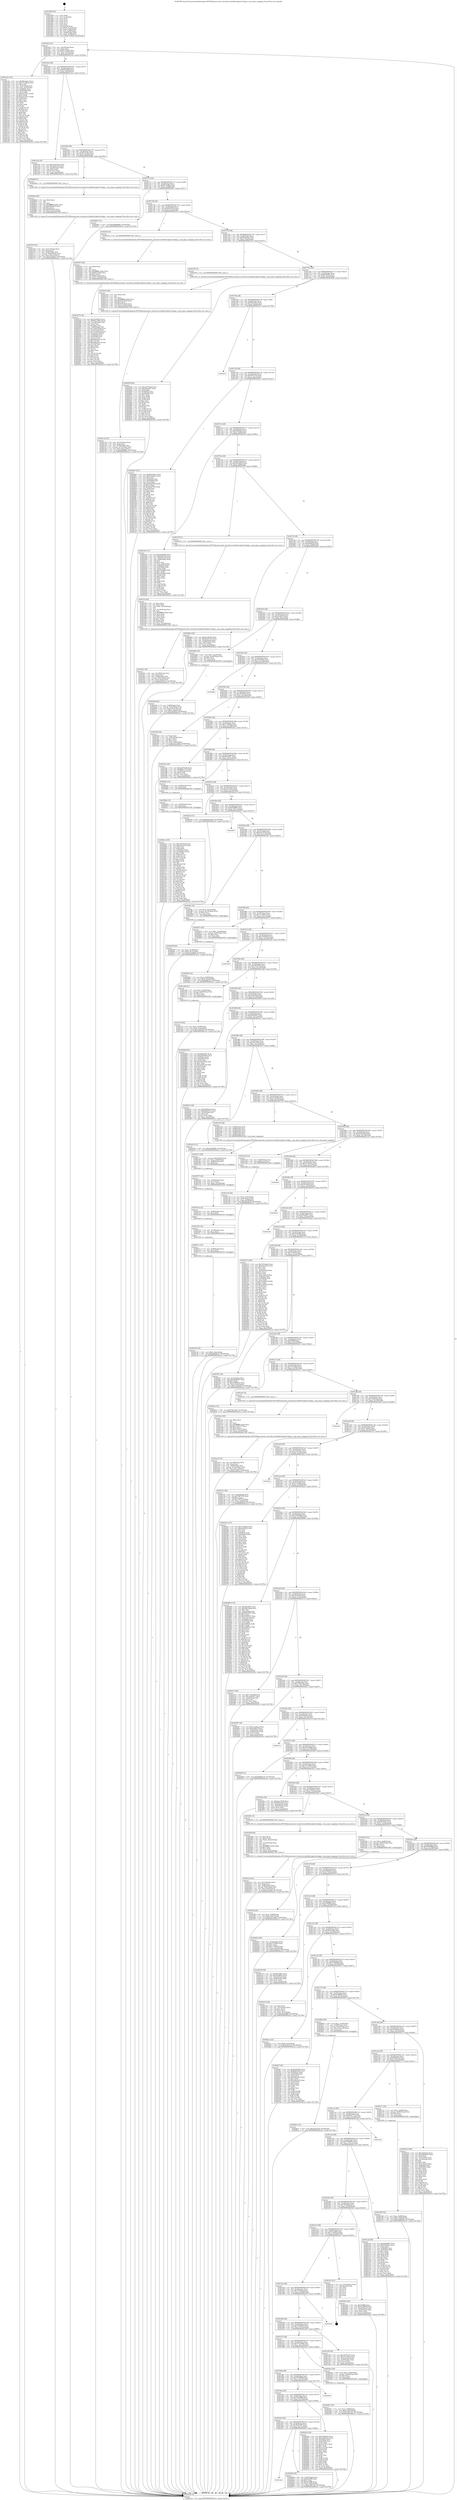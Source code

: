 digraph "0x401690" {
  label = "0x401690 (/mnt/c/Users/mathe/Desktop/tcc/POCII/binaries/extr_linuxdrivershidhid-logitech-hidpp.c_wtp_input_mapping_Final-ollvm.out::main(0))"
  labelloc = "t"
  node[shape=record]

  Entry [label="",width=0.3,height=0.3,shape=circle,fillcolor=black,style=filled]
  "0x4016c2" [label="{
     0x4016c2 [32]\l
     | [instrs]\l
     &nbsp;&nbsp;0x4016c2 \<+6\>: mov -0xc4(%rbp),%eax\l
     &nbsp;&nbsp;0x4016c8 \<+2\>: mov %eax,%ecx\l
     &nbsp;&nbsp;0x4016ca \<+6\>: sub $0x82152be3,%ecx\l
     &nbsp;&nbsp;0x4016d0 \<+6\>: mov %eax,-0xc8(%rbp)\l
     &nbsp;&nbsp;0x4016d6 \<+6\>: mov %ecx,-0xcc(%rbp)\l
     &nbsp;&nbsp;0x4016dc \<+6\>: je 0000000000402c4a \<main+0x15ba\>\l
  }"]
  "0x402c4a" [label="{
     0x402c4a [153]\l
     | [instrs]\l
     &nbsp;&nbsp;0x402c4a \<+5\>: mov $0x90ac6ae1,%eax\l
     &nbsp;&nbsp;0x402c4f \<+5\>: mov $0x721ad004,%ecx\l
     &nbsp;&nbsp;0x402c54 \<+2\>: mov $0x1,%dl\l
     &nbsp;&nbsp;0x402c56 \<+3\>: mov -0x3c(%rbp),%esi\l
     &nbsp;&nbsp;0x402c59 \<+3\>: mov %esi,-0x2c(%rbp)\l
     &nbsp;&nbsp;0x402c5c \<+7\>: mov 0x40505c,%esi\l
     &nbsp;&nbsp;0x402c63 \<+7\>: mov 0x405060,%edi\l
     &nbsp;&nbsp;0x402c6a \<+3\>: mov %esi,%r8d\l
     &nbsp;&nbsp;0x402c6d \<+7\>: sub $0x32ac5017,%r8d\l
     &nbsp;&nbsp;0x402c74 \<+4\>: sub $0x1,%r8d\l
     &nbsp;&nbsp;0x402c78 \<+7\>: add $0x32ac5017,%r8d\l
     &nbsp;&nbsp;0x402c7f \<+4\>: imul %r8d,%esi\l
     &nbsp;&nbsp;0x402c83 \<+3\>: and $0x1,%esi\l
     &nbsp;&nbsp;0x402c86 \<+3\>: cmp $0x0,%esi\l
     &nbsp;&nbsp;0x402c89 \<+4\>: sete %r9b\l
     &nbsp;&nbsp;0x402c8d \<+3\>: cmp $0xa,%edi\l
     &nbsp;&nbsp;0x402c90 \<+4\>: setl %r10b\l
     &nbsp;&nbsp;0x402c94 \<+3\>: mov %r9b,%r11b\l
     &nbsp;&nbsp;0x402c97 \<+4\>: xor $0xff,%r11b\l
     &nbsp;&nbsp;0x402c9b \<+3\>: mov %r10b,%bl\l
     &nbsp;&nbsp;0x402c9e \<+3\>: xor $0xff,%bl\l
     &nbsp;&nbsp;0x402ca1 \<+3\>: xor $0x1,%dl\l
     &nbsp;&nbsp;0x402ca4 \<+3\>: mov %r11b,%r14b\l
     &nbsp;&nbsp;0x402ca7 \<+4\>: and $0xff,%r14b\l
     &nbsp;&nbsp;0x402cab \<+3\>: and %dl,%r9b\l
     &nbsp;&nbsp;0x402cae \<+3\>: mov %bl,%r15b\l
     &nbsp;&nbsp;0x402cb1 \<+4\>: and $0xff,%r15b\l
     &nbsp;&nbsp;0x402cb5 \<+3\>: and %dl,%r10b\l
     &nbsp;&nbsp;0x402cb8 \<+3\>: or %r9b,%r14b\l
     &nbsp;&nbsp;0x402cbb \<+3\>: or %r10b,%r15b\l
     &nbsp;&nbsp;0x402cbe \<+3\>: xor %r15b,%r14b\l
     &nbsp;&nbsp;0x402cc1 \<+3\>: or %bl,%r11b\l
     &nbsp;&nbsp;0x402cc4 \<+4\>: xor $0xff,%r11b\l
     &nbsp;&nbsp;0x402cc8 \<+3\>: or $0x1,%dl\l
     &nbsp;&nbsp;0x402ccb \<+3\>: and %dl,%r11b\l
     &nbsp;&nbsp;0x402cce \<+3\>: or %r11b,%r14b\l
     &nbsp;&nbsp;0x402cd1 \<+4\>: test $0x1,%r14b\l
     &nbsp;&nbsp;0x402cd5 \<+3\>: cmovne %ecx,%eax\l
     &nbsp;&nbsp;0x402cd8 \<+6\>: mov %eax,-0xc4(%rbp)\l
     &nbsp;&nbsp;0x402cde \<+5\>: jmp 0000000000402e1e \<main+0x178e\>\l
  }"]
  "0x4016e2" [label="{
     0x4016e2 [28]\l
     | [instrs]\l
     &nbsp;&nbsp;0x4016e2 \<+5\>: jmp 00000000004016e7 \<main+0x57\>\l
     &nbsp;&nbsp;0x4016e7 \<+6\>: mov -0xc8(%rbp),%eax\l
     &nbsp;&nbsp;0x4016ed \<+5\>: sub $0x82b50f38,%eax\l
     &nbsp;&nbsp;0x4016f2 \<+6\>: mov %eax,-0xd0(%rbp)\l
     &nbsp;&nbsp;0x4016f8 \<+6\>: je 0000000000401e4a \<main+0x7ba\>\l
  }"]
  Exit [label="",width=0.3,height=0.3,shape=circle,fillcolor=black,style=filled,peripheries=2]
  "0x401e4a" [label="{
     0x401e4a [30]\l
     | [instrs]\l
     &nbsp;&nbsp;0x401e4a \<+5\>: mov $0x1e637de1,%eax\l
     &nbsp;&nbsp;0x401e4f \<+5\>: mov $0xc56357b0,%ecx\l
     &nbsp;&nbsp;0x401e54 \<+3\>: mov -0x34(%rbp),%edx\l
     &nbsp;&nbsp;0x401e57 \<+3\>: cmp $0x0,%edx\l
     &nbsp;&nbsp;0x401e5a \<+3\>: cmove %ecx,%eax\l
     &nbsp;&nbsp;0x401e5d \<+6\>: mov %eax,-0xc4(%rbp)\l
     &nbsp;&nbsp;0x401e63 \<+5\>: jmp 0000000000402e1e \<main+0x178e\>\l
  }"]
  "0x4016fe" [label="{
     0x4016fe [28]\l
     | [instrs]\l
     &nbsp;&nbsp;0x4016fe \<+5\>: jmp 0000000000401703 \<main+0x73\>\l
     &nbsp;&nbsp;0x401703 \<+6\>: mov -0xc8(%rbp),%eax\l
     &nbsp;&nbsp;0x401709 \<+5\>: sub $0x851d13b3,%eax\l
     &nbsp;&nbsp;0x40170e \<+6\>: mov %eax,-0xd4(%rbp)\l
     &nbsp;&nbsp;0x401714 \<+6\>: je 00000000004026d6 \<main+0x1046\>\l
  }"]
  "0x4029cc" [label="{
     0x4029cc [145]\l
     | [instrs]\l
     &nbsp;&nbsp;0x4029cc \<+5\>: mov $0xa363452d,%ecx\l
     &nbsp;&nbsp;0x4029d1 \<+5\>: mov $0xadcc2e23,%edx\l
     &nbsp;&nbsp;0x4029d6 \<+3\>: mov $0x1,%sil\l
     &nbsp;&nbsp;0x4029d9 \<+3\>: xor %r8d,%r8d\l
     &nbsp;&nbsp;0x4029dc \<+8\>: mov 0x40505c,%r9d\l
     &nbsp;&nbsp;0x4029e4 \<+8\>: mov 0x405060,%r10d\l
     &nbsp;&nbsp;0x4029ec \<+4\>: sub $0x1,%r8d\l
     &nbsp;&nbsp;0x4029f0 \<+3\>: mov %r9d,%r11d\l
     &nbsp;&nbsp;0x4029f3 \<+3\>: add %r8d,%r11d\l
     &nbsp;&nbsp;0x4029f6 \<+4\>: imul %r11d,%r9d\l
     &nbsp;&nbsp;0x4029fa \<+4\>: and $0x1,%r9d\l
     &nbsp;&nbsp;0x4029fe \<+4\>: cmp $0x0,%r9d\l
     &nbsp;&nbsp;0x402a02 \<+3\>: sete %bl\l
     &nbsp;&nbsp;0x402a05 \<+4\>: cmp $0xa,%r10d\l
     &nbsp;&nbsp;0x402a09 \<+4\>: setl %r14b\l
     &nbsp;&nbsp;0x402a0d \<+3\>: mov %bl,%r15b\l
     &nbsp;&nbsp;0x402a10 \<+4\>: xor $0xff,%r15b\l
     &nbsp;&nbsp;0x402a14 \<+3\>: mov %r14b,%r12b\l
     &nbsp;&nbsp;0x402a17 \<+4\>: xor $0xff,%r12b\l
     &nbsp;&nbsp;0x402a1b \<+4\>: xor $0x0,%sil\l
     &nbsp;&nbsp;0x402a1f \<+3\>: mov %r15b,%r13b\l
     &nbsp;&nbsp;0x402a22 \<+4\>: and $0x0,%r13b\l
     &nbsp;&nbsp;0x402a26 \<+3\>: and %sil,%bl\l
     &nbsp;&nbsp;0x402a29 \<+3\>: mov %r12b,%al\l
     &nbsp;&nbsp;0x402a2c \<+2\>: and $0x0,%al\l
     &nbsp;&nbsp;0x402a2e \<+3\>: and %sil,%r14b\l
     &nbsp;&nbsp;0x402a31 \<+3\>: or %bl,%r13b\l
     &nbsp;&nbsp;0x402a34 \<+3\>: or %r14b,%al\l
     &nbsp;&nbsp;0x402a37 \<+3\>: xor %al,%r13b\l
     &nbsp;&nbsp;0x402a3a \<+3\>: or %r12b,%r15b\l
     &nbsp;&nbsp;0x402a3d \<+4\>: xor $0xff,%r15b\l
     &nbsp;&nbsp;0x402a41 \<+4\>: or $0x0,%sil\l
     &nbsp;&nbsp;0x402a45 \<+3\>: and %sil,%r15b\l
     &nbsp;&nbsp;0x402a48 \<+3\>: or %r15b,%r13b\l
     &nbsp;&nbsp;0x402a4b \<+4\>: test $0x1,%r13b\l
     &nbsp;&nbsp;0x402a4f \<+3\>: cmovne %edx,%ecx\l
     &nbsp;&nbsp;0x402a52 \<+6\>: mov %ecx,-0xc4(%rbp)\l
     &nbsp;&nbsp;0x402a58 \<+5\>: jmp 0000000000402e1e \<main+0x178e\>\l
  }"]
  "0x4026d6" [label="{
     0x4026d6 [5]\l
     | [instrs]\l
     &nbsp;&nbsp;0x4026d6 \<+5\>: call 0000000000401160 \<next_i\>\l
     | [calls]\l
     &nbsp;&nbsp;0x401160 \{1\} (/mnt/c/Users/mathe/Desktop/tcc/POCII/binaries/extr_linuxdrivershidhid-logitech-hidpp.c_wtp_input_mapping_Final-ollvm.out::next_i)\l
  }"]
  "0x40171a" [label="{
     0x40171a [28]\l
     | [instrs]\l
     &nbsp;&nbsp;0x40171a \<+5\>: jmp 000000000040171f \<main+0x8f\>\l
     &nbsp;&nbsp;0x40171f \<+6\>: mov -0xc8(%rbp),%eax\l
     &nbsp;&nbsp;0x401725 \<+5\>: sub $0x85c164be,%eax\l
     &nbsp;&nbsp;0x40172a \<+6\>: mov %eax,-0xd8(%rbp)\l
     &nbsp;&nbsp;0x401730 \<+6\>: je 0000000000402607 \<main+0xf77\>\l
  }"]
  "0x4029bd" [label="{
     0x4029bd [15]\l
     | [instrs]\l
     &nbsp;&nbsp;0x4029bd \<+7\>: mov -0xb0(%rbp),%rax\l
     &nbsp;&nbsp;0x4029c4 \<+3\>: mov %rax,%rdi\l
     &nbsp;&nbsp;0x4029c7 \<+5\>: call 0000000000401030 \<free@plt\>\l
     | [calls]\l
     &nbsp;&nbsp;0x401030 \{1\} (unknown)\l
  }"]
  "0x402607" [label="{
     0x402607 [15]\l
     | [instrs]\l
     &nbsp;&nbsp;0x402607 \<+10\>: movl $0x480808bb,-0xc4(%rbp)\l
     &nbsp;&nbsp;0x402611 \<+5\>: jmp 0000000000402e1e \<main+0x178e\>\l
  }"]
  "0x401736" [label="{
     0x401736 [28]\l
     | [instrs]\l
     &nbsp;&nbsp;0x401736 \<+5\>: jmp 000000000040173b \<main+0xab\>\l
     &nbsp;&nbsp;0x40173b \<+6\>: mov -0xc8(%rbp),%eax\l
     &nbsp;&nbsp;0x401741 \<+5\>: sub $0x8b921f42,%eax\l
     &nbsp;&nbsp;0x401746 \<+6\>: mov %eax,-0xdc(%rbp)\l
     &nbsp;&nbsp;0x40174c \<+6\>: je 0000000000402552 \<main+0xec2\>\l
  }"]
  "0x402831" [label="{
     0x402831 [15]\l
     | [instrs]\l
     &nbsp;&nbsp;0x402831 \<+10\>: movl $0xcdd216c6,-0xc4(%rbp)\l
     &nbsp;&nbsp;0x40283b \<+5\>: jmp 0000000000402e1e \<main+0x178e\>\l
  }"]
  "0x402552" [label="{
     0x402552 [5]\l
     | [instrs]\l
     &nbsp;&nbsp;0x402552 \<+5\>: call 0000000000401160 \<next_i\>\l
     | [calls]\l
     &nbsp;&nbsp;0x401160 \{1\} (/mnt/c/Users/mathe/Desktop/tcc/POCII/binaries/extr_linuxdrivershidhid-logitech-hidpp.c_wtp_input_mapping_Final-ollvm.out::next_i)\l
  }"]
  "0x401752" [label="{
     0x401752 [28]\l
     | [instrs]\l
     &nbsp;&nbsp;0x401752 \<+5\>: jmp 0000000000401757 \<main+0xc7\>\l
     &nbsp;&nbsp;0x401757 \<+6\>: mov -0xc8(%rbp),%eax\l
     &nbsp;&nbsp;0x40175d \<+5\>: sub $0x8d2e632c,%eax\l
     &nbsp;&nbsp;0x401762 \<+6\>: mov %eax,-0xe0(%rbp)\l
     &nbsp;&nbsp;0x401768 \<+6\>: je 0000000000402105 \<main+0xa75\>\l
  }"]
  "0x4027d0" [label="{
     0x4027d0 [25]\l
     | [instrs]\l
     &nbsp;&nbsp;0x4027d0 \<+10\>: movl $0x0,-0xbc(%rbp)\l
     &nbsp;&nbsp;0x4027da \<+10\>: movl $0x4900de76,-0xc4(%rbp)\l
     &nbsp;&nbsp;0x4027e4 \<+5\>: jmp 0000000000402e1e \<main+0x178e\>\l
  }"]
  "0x402105" [label="{
     0x402105 [5]\l
     | [instrs]\l
     &nbsp;&nbsp;0x402105 \<+5\>: call 0000000000401160 \<next_i\>\l
     | [calls]\l
     &nbsp;&nbsp;0x401160 \{1\} (/mnt/c/Users/mathe/Desktop/tcc/POCII/binaries/extr_linuxdrivershidhid-logitech-hidpp.c_wtp_input_mapping_Final-ollvm.out::next_i)\l
  }"]
  "0x40176e" [label="{
     0x40176e [28]\l
     | [instrs]\l
     &nbsp;&nbsp;0x40176e \<+5\>: jmp 0000000000401773 \<main+0xe3\>\l
     &nbsp;&nbsp;0x401773 \<+6\>: mov -0xc8(%rbp),%eax\l
     &nbsp;&nbsp;0x401779 \<+5\>: sub $0x8f2369f1,%eax\l
     &nbsp;&nbsp;0x40177e \<+6\>: mov %eax,-0xe4(%rbp)\l
     &nbsp;&nbsp;0x401784 \<+6\>: je 0000000000402958 \<main+0x12c8\>\l
  }"]
  "0x4027c1" [label="{
     0x4027c1 [15]\l
     | [instrs]\l
     &nbsp;&nbsp;0x4027c1 \<+7\>: mov -0x88(%rbp),%rcx\l
     &nbsp;&nbsp;0x4027c8 \<+3\>: mov %rcx,%rdi\l
     &nbsp;&nbsp;0x4027cb \<+5\>: call 0000000000401030 \<free@plt\>\l
     | [calls]\l
     &nbsp;&nbsp;0x401030 \{1\} (unknown)\l
  }"]
  "0x402958" [label="{
     0x402958 [86]\l
     | [instrs]\l
     &nbsp;&nbsp;0x402958 \<+5\>: mov $0xa363452d,%eax\l
     &nbsp;&nbsp;0x40295d \<+5\>: mov $0xa9aec657,%ecx\l
     &nbsp;&nbsp;0x402962 \<+2\>: xor %edx,%edx\l
     &nbsp;&nbsp;0x402964 \<+7\>: mov 0x40505c,%esi\l
     &nbsp;&nbsp;0x40296b \<+7\>: mov 0x405060,%edi\l
     &nbsp;&nbsp;0x402972 \<+3\>: sub $0x1,%edx\l
     &nbsp;&nbsp;0x402975 \<+3\>: mov %esi,%r8d\l
     &nbsp;&nbsp;0x402978 \<+3\>: add %edx,%r8d\l
     &nbsp;&nbsp;0x40297b \<+4\>: imul %r8d,%esi\l
     &nbsp;&nbsp;0x40297f \<+3\>: and $0x1,%esi\l
     &nbsp;&nbsp;0x402982 \<+3\>: cmp $0x0,%esi\l
     &nbsp;&nbsp;0x402985 \<+4\>: sete %r9b\l
     &nbsp;&nbsp;0x402989 \<+3\>: cmp $0xa,%edi\l
     &nbsp;&nbsp;0x40298c \<+4\>: setl %r10b\l
     &nbsp;&nbsp;0x402990 \<+3\>: mov %r9b,%r11b\l
     &nbsp;&nbsp;0x402993 \<+3\>: and %r10b,%r11b\l
     &nbsp;&nbsp;0x402996 \<+3\>: xor %r10b,%r9b\l
     &nbsp;&nbsp;0x402999 \<+3\>: or %r9b,%r11b\l
     &nbsp;&nbsp;0x40299c \<+4\>: test $0x1,%r11b\l
     &nbsp;&nbsp;0x4029a0 \<+3\>: cmovne %ecx,%eax\l
     &nbsp;&nbsp;0x4029a3 \<+6\>: mov %eax,-0xc4(%rbp)\l
     &nbsp;&nbsp;0x4029a9 \<+5\>: jmp 0000000000402e1e \<main+0x178e\>\l
  }"]
  "0x40178a" [label="{
     0x40178a [28]\l
     | [instrs]\l
     &nbsp;&nbsp;0x40178a \<+5\>: jmp 000000000040178f \<main+0xff\>\l
     &nbsp;&nbsp;0x40178f \<+6\>: mov -0xc8(%rbp),%eax\l
     &nbsp;&nbsp;0x401795 \<+5\>: sub $0x90ac6ae1,%eax\l
     &nbsp;&nbsp;0x40179a \<+6\>: mov %eax,-0xe8(%rbp)\l
     &nbsp;&nbsp;0x4017a0 \<+6\>: je 0000000000402e14 \<main+0x1784\>\l
  }"]
  "0x4027b5" [label="{
     0x4027b5 [12]\l
     | [instrs]\l
     &nbsp;&nbsp;0x4027b5 \<+4\>: mov -0x78(%rbp),%rcx\l
     &nbsp;&nbsp;0x4027b9 \<+3\>: mov %rcx,%rdi\l
     &nbsp;&nbsp;0x4027bc \<+5\>: call 0000000000401030 \<free@plt\>\l
     | [calls]\l
     &nbsp;&nbsp;0x401030 \{1\} (unknown)\l
  }"]
  "0x402e14" [label="{
     0x402e14\l
  }", style=dashed]
  "0x4017a6" [label="{
     0x4017a6 [28]\l
     | [instrs]\l
     &nbsp;&nbsp;0x4017a6 \<+5\>: jmp 00000000004017ab \<main+0x11b\>\l
     &nbsp;&nbsp;0x4017ab \<+6\>: mov -0xc8(%rbp),%eax\l
     &nbsp;&nbsp;0x4017b1 \<+5\>: sub $0x9341f118,%eax\l
     &nbsp;&nbsp;0x4017b6 \<+6\>: mov %eax,-0xec(%rbp)\l
     &nbsp;&nbsp;0x4017bc \<+6\>: je 0000000000402bb7 \<main+0x1527\>\l
  }"]
  "0x4027a9" [label="{
     0x4027a9 [12]\l
     | [instrs]\l
     &nbsp;&nbsp;0x4027a9 \<+4\>: mov -0x68(%rbp),%rcx\l
     &nbsp;&nbsp;0x4027ad \<+3\>: mov %rcx,%rdi\l
     &nbsp;&nbsp;0x4027b0 \<+5\>: call 0000000000401030 \<free@plt\>\l
     | [calls]\l
     &nbsp;&nbsp;0x401030 \{1\} (unknown)\l
  }"]
  "0x402bb7" [label="{
     0x402bb7 [147]\l
     | [instrs]\l
     &nbsp;&nbsp;0x402bb7 \<+5\>: mov $0x90ac6ae1,%eax\l
     &nbsp;&nbsp;0x402bbc \<+5\>: mov $0x82152be3,%ecx\l
     &nbsp;&nbsp;0x402bc1 \<+2\>: mov $0x1,%dl\l
     &nbsp;&nbsp;0x402bc3 \<+7\>: mov 0x40505c,%esi\l
     &nbsp;&nbsp;0x402bca \<+7\>: mov 0x405060,%edi\l
     &nbsp;&nbsp;0x402bd1 \<+3\>: mov %esi,%r8d\l
     &nbsp;&nbsp;0x402bd4 \<+7\>: add $0x58af7054,%r8d\l
     &nbsp;&nbsp;0x402bdb \<+4\>: sub $0x1,%r8d\l
     &nbsp;&nbsp;0x402bdf \<+7\>: sub $0x58af7054,%r8d\l
     &nbsp;&nbsp;0x402be6 \<+4\>: imul %r8d,%esi\l
     &nbsp;&nbsp;0x402bea \<+3\>: and $0x1,%esi\l
     &nbsp;&nbsp;0x402bed \<+3\>: cmp $0x0,%esi\l
     &nbsp;&nbsp;0x402bf0 \<+4\>: sete %r9b\l
     &nbsp;&nbsp;0x402bf4 \<+3\>: cmp $0xa,%edi\l
     &nbsp;&nbsp;0x402bf7 \<+4\>: setl %r10b\l
     &nbsp;&nbsp;0x402bfb \<+3\>: mov %r9b,%r11b\l
     &nbsp;&nbsp;0x402bfe \<+4\>: xor $0xff,%r11b\l
     &nbsp;&nbsp;0x402c02 \<+3\>: mov %r10b,%bl\l
     &nbsp;&nbsp;0x402c05 \<+3\>: xor $0xff,%bl\l
     &nbsp;&nbsp;0x402c08 \<+3\>: xor $0x1,%dl\l
     &nbsp;&nbsp;0x402c0b \<+3\>: mov %r11b,%r14b\l
     &nbsp;&nbsp;0x402c0e \<+4\>: and $0xff,%r14b\l
     &nbsp;&nbsp;0x402c12 \<+3\>: and %dl,%r9b\l
     &nbsp;&nbsp;0x402c15 \<+3\>: mov %bl,%r15b\l
     &nbsp;&nbsp;0x402c18 \<+4\>: and $0xff,%r15b\l
     &nbsp;&nbsp;0x402c1c \<+3\>: and %dl,%r10b\l
     &nbsp;&nbsp;0x402c1f \<+3\>: or %r9b,%r14b\l
     &nbsp;&nbsp;0x402c22 \<+3\>: or %r10b,%r15b\l
     &nbsp;&nbsp;0x402c25 \<+3\>: xor %r15b,%r14b\l
     &nbsp;&nbsp;0x402c28 \<+3\>: or %bl,%r11b\l
     &nbsp;&nbsp;0x402c2b \<+4\>: xor $0xff,%r11b\l
     &nbsp;&nbsp;0x402c2f \<+3\>: or $0x1,%dl\l
     &nbsp;&nbsp;0x402c32 \<+3\>: and %dl,%r11b\l
     &nbsp;&nbsp;0x402c35 \<+3\>: or %r11b,%r14b\l
     &nbsp;&nbsp;0x402c38 \<+4\>: test $0x1,%r14b\l
     &nbsp;&nbsp;0x402c3c \<+3\>: cmovne %ecx,%eax\l
     &nbsp;&nbsp;0x402c3f \<+6\>: mov %eax,-0xc4(%rbp)\l
     &nbsp;&nbsp;0x402c45 \<+5\>: jmp 0000000000402e1e \<main+0x178e\>\l
  }"]
  "0x4017c2" [label="{
     0x4017c2 [28]\l
     | [instrs]\l
     &nbsp;&nbsp;0x4017c2 \<+5\>: jmp 00000000004017c7 \<main+0x137\>\l
     &nbsp;&nbsp;0x4017c7 \<+6\>: mov -0xc8(%rbp),%eax\l
     &nbsp;&nbsp;0x4017cd \<+5\>: sub $0x95f5b0ea,%eax\l
     &nbsp;&nbsp;0x4017d2 \<+6\>: mov %eax,-0xf0(%rbp)\l
     &nbsp;&nbsp;0x4017d8 \<+6\>: je 00000000004021fe \<main+0xb6e\>\l
  }"]
  "0x402797" [label="{
     0x402797 [18]\l
     | [instrs]\l
     &nbsp;&nbsp;0x402797 \<+4\>: mov -0x58(%rbp),%rcx\l
     &nbsp;&nbsp;0x40279b \<+3\>: mov %rcx,%rdi\l
     &nbsp;&nbsp;0x40279e \<+6\>: mov %eax,-0x1f0(%rbp)\l
     &nbsp;&nbsp;0x4027a4 \<+5\>: call 0000000000401030 \<free@plt\>\l
     | [calls]\l
     &nbsp;&nbsp;0x401030 \{1\} (unknown)\l
  }"]
  "0x4021fe" [label="{
     0x4021fe [117]\l
     | [instrs]\l
     &nbsp;&nbsp;0x4021fe \<+5\>: mov $0xb93f6697,%eax\l
     &nbsp;&nbsp;0x402203 \<+5\>: mov $0x26dc534f,%ecx\l
     &nbsp;&nbsp;0x402208 \<+6\>: mov -0x8c(%rbp),%edx\l
     &nbsp;&nbsp;0x40220e \<+3\>: cmp -0x80(%rbp),%edx\l
     &nbsp;&nbsp;0x402211 \<+4\>: setl %sil\l
     &nbsp;&nbsp;0x402215 \<+4\>: and $0x1,%sil\l
     &nbsp;&nbsp;0x402219 \<+4\>: mov %sil,-0x2d(%rbp)\l
     &nbsp;&nbsp;0x40221d \<+7\>: mov 0x40505c,%edx\l
     &nbsp;&nbsp;0x402224 \<+7\>: mov 0x405060,%edi\l
     &nbsp;&nbsp;0x40222b \<+3\>: mov %edx,%r8d\l
     &nbsp;&nbsp;0x40222e \<+7\>: sub $0x152e8d6,%r8d\l
     &nbsp;&nbsp;0x402235 \<+4\>: sub $0x1,%r8d\l
     &nbsp;&nbsp;0x402239 \<+7\>: add $0x152e8d6,%r8d\l
     &nbsp;&nbsp;0x402240 \<+4\>: imul %r8d,%edx\l
     &nbsp;&nbsp;0x402244 \<+3\>: and $0x1,%edx\l
     &nbsp;&nbsp;0x402247 \<+3\>: cmp $0x0,%edx\l
     &nbsp;&nbsp;0x40224a \<+4\>: sete %sil\l
     &nbsp;&nbsp;0x40224e \<+3\>: cmp $0xa,%edi\l
     &nbsp;&nbsp;0x402251 \<+4\>: setl %r9b\l
     &nbsp;&nbsp;0x402255 \<+3\>: mov %sil,%r10b\l
     &nbsp;&nbsp;0x402258 \<+3\>: and %r9b,%r10b\l
     &nbsp;&nbsp;0x40225b \<+3\>: xor %r9b,%sil\l
     &nbsp;&nbsp;0x40225e \<+3\>: or %sil,%r10b\l
     &nbsp;&nbsp;0x402261 \<+4\>: test $0x1,%r10b\l
     &nbsp;&nbsp;0x402265 \<+3\>: cmovne %ecx,%eax\l
     &nbsp;&nbsp;0x402268 \<+6\>: mov %eax,-0xc4(%rbp)\l
     &nbsp;&nbsp;0x40226e \<+5\>: jmp 0000000000402e1e \<main+0x178e\>\l
  }"]
  "0x4017de" [label="{
     0x4017de [28]\l
     | [instrs]\l
     &nbsp;&nbsp;0x4017de \<+5\>: jmp 00000000004017e3 \<main+0x153\>\l
     &nbsp;&nbsp;0x4017e3 \<+6\>: mov -0xc8(%rbp),%eax\l
     &nbsp;&nbsp;0x4017e9 \<+5\>: sub $0x99a3a650,%eax\l
     &nbsp;&nbsp;0x4017ee \<+6\>: mov %eax,-0xf4(%rbp)\l
     &nbsp;&nbsp;0x4017f4 \<+6\>: je 0000000000401f78 \<main+0x8e8\>\l
  }"]
  "0x40277a" [label="{
     0x40277a [29]\l
     | [instrs]\l
     &nbsp;&nbsp;0x40277a \<+10\>: movabs $0x4030b6,%rdi\l
     &nbsp;&nbsp;0x402784 \<+6\>: mov %eax,-0xb8(%rbp)\l
     &nbsp;&nbsp;0x40278a \<+6\>: mov -0xb8(%rbp),%esi\l
     &nbsp;&nbsp;0x402790 \<+2\>: mov $0x0,%al\l
     &nbsp;&nbsp;0x402792 \<+5\>: call 0000000000401040 \<printf@plt\>\l
     | [calls]\l
     &nbsp;&nbsp;0x401040 \{1\} (unknown)\l
  }"]
  "0x401f78" [label="{
     0x401f78 [5]\l
     | [instrs]\l
     &nbsp;&nbsp;0x401f78 \<+5\>: call 0000000000401160 \<next_i\>\l
     | [calls]\l
     &nbsp;&nbsp;0x401160 \{1\} (/mnt/c/Users/mathe/Desktop/tcc/POCII/binaries/extr_linuxdrivershidhid-logitech-hidpp.c_wtp_input_mapping_Final-ollvm.out::next_i)\l
  }"]
  "0x4017fa" [label="{
     0x4017fa [28]\l
     | [instrs]\l
     &nbsp;&nbsp;0x4017fa \<+5\>: jmp 00000000004017ff \<main+0x16f\>\l
     &nbsp;&nbsp;0x4017ff \<+6\>: mov -0xc8(%rbp),%eax\l
     &nbsp;&nbsp;0x401805 \<+5\>: sub $0x9d9fd7ff,%eax\l
     &nbsp;&nbsp;0x40180a \<+6\>: mov %eax,-0xf8(%rbp)\l
     &nbsp;&nbsp;0x401810 \<+6\>: je 00000000004026b2 \<main+0x1022\>\l
  }"]
  "0x402703" [label="{
     0x402703 [41]\l
     | [instrs]\l
     &nbsp;&nbsp;0x402703 \<+6\>: mov -0x1ec(%rbp),%ecx\l
     &nbsp;&nbsp;0x402709 \<+3\>: imul %eax,%ecx\l
     &nbsp;&nbsp;0x40270c \<+7\>: mov -0xb0(%rbp),%rsi\l
     &nbsp;&nbsp;0x402713 \<+7\>: movslq -0xb4(%rbp),%rdi\l
     &nbsp;&nbsp;0x40271a \<+3\>: mov %ecx,(%rsi,%rdi,4)\l
     &nbsp;&nbsp;0x40271d \<+10\>: movl $0x1bc4faf3,-0xc4(%rbp)\l
     &nbsp;&nbsp;0x402727 \<+5\>: jmp 0000000000402e1e \<main+0x178e\>\l
  }"]
  "0x4026b2" [label="{
     0x4026b2 [36]\l
     | [instrs]\l
     &nbsp;&nbsp;0x4026b2 \<+5\>: mov $0xdccdb264,%eax\l
     &nbsp;&nbsp;0x4026b7 \<+5\>: mov $0x851d13b3,%ecx\l
     &nbsp;&nbsp;0x4026bc \<+6\>: mov -0xb4(%rbp),%edx\l
     &nbsp;&nbsp;0x4026c2 \<+6\>: cmp -0xa8(%rbp),%edx\l
     &nbsp;&nbsp;0x4026c8 \<+3\>: cmovl %ecx,%eax\l
     &nbsp;&nbsp;0x4026cb \<+6\>: mov %eax,-0xc4(%rbp)\l
     &nbsp;&nbsp;0x4026d1 \<+5\>: jmp 0000000000402e1e \<main+0x178e\>\l
  }"]
  "0x401816" [label="{
     0x401816 [28]\l
     | [instrs]\l
     &nbsp;&nbsp;0x401816 \<+5\>: jmp 000000000040181b \<main+0x18b\>\l
     &nbsp;&nbsp;0x40181b \<+6\>: mov -0xc8(%rbp),%eax\l
     &nbsp;&nbsp;0x401821 \<+5\>: sub $0xa0c8fe7f,%eax\l
     &nbsp;&nbsp;0x401826 \<+6\>: mov %eax,-0xfc(%rbp)\l
     &nbsp;&nbsp;0x40182c \<+6\>: je 000000000040248b \<main+0xdfb\>\l
  }"]
  "0x4026db" [label="{
     0x4026db [40]\l
     | [instrs]\l
     &nbsp;&nbsp;0x4026db \<+5\>: mov $0x2,%ecx\l
     &nbsp;&nbsp;0x4026e0 \<+1\>: cltd\l
     &nbsp;&nbsp;0x4026e1 \<+2\>: idiv %ecx\l
     &nbsp;&nbsp;0x4026e3 \<+6\>: imul $0xfffffffe,%edx,%ecx\l
     &nbsp;&nbsp;0x4026e9 \<+6\>: sub $0xf940ad35,%ecx\l
     &nbsp;&nbsp;0x4026ef \<+3\>: add $0x1,%ecx\l
     &nbsp;&nbsp;0x4026f2 \<+6\>: add $0xf940ad35,%ecx\l
     &nbsp;&nbsp;0x4026f8 \<+6\>: mov %ecx,-0x1ec(%rbp)\l
     &nbsp;&nbsp;0x4026fe \<+5\>: call 0000000000401160 \<next_i\>\l
     | [calls]\l
     &nbsp;&nbsp;0x401160 \{1\} (/mnt/c/Users/mathe/Desktop/tcc/POCII/binaries/extr_linuxdrivershidhid-logitech-hidpp.c_wtp_input_mapping_Final-ollvm.out::next_i)\l
  }"]
  "0x40248b" [label="{
     0x40248b [29]\l
     | [instrs]\l
     &nbsp;&nbsp;0x40248b \<+10\>: movl $0x1,-0xa0(%rbp)\l
     &nbsp;&nbsp;0x402495 \<+7\>: movslq -0xa0(%rbp),%rax\l
     &nbsp;&nbsp;0x40249c \<+4\>: shl $0x3,%rax\l
     &nbsp;&nbsp;0x4024a0 \<+3\>: mov %rax,%rdi\l
     &nbsp;&nbsp;0x4024a3 \<+5\>: call 0000000000401050 \<malloc@plt\>\l
     | [calls]\l
     &nbsp;&nbsp;0x401050 \{1\} (unknown)\l
  }"]
  "0x401832" [label="{
     0x401832 [28]\l
     | [instrs]\l
     &nbsp;&nbsp;0x401832 \<+5\>: jmp 0000000000401837 \<main+0x1a7\>\l
     &nbsp;&nbsp;0x401837 \<+6\>: mov -0xc8(%rbp),%eax\l
     &nbsp;&nbsp;0x40183d \<+5\>: sub $0xa363452d,%eax\l
     &nbsp;&nbsp;0x401842 \<+6\>: mov %eax,-0x100(%rbp)\l
     &nbsp;&nbsp;0x401848 \<+6\>: je 0000000000402dd3 \<main+0x1743\>\l
  }"]
  "0x402692" [label="{
     0x402692 [32]\l
     | [instrs]\l
     &nbsp;&nbsp;0x402692 \<+7\>: mov %rax,-0xb0(%rbp)\l
     &nbsp;&nbsp;0x402699 \<+10\>: movl $0x0,-0xb4(%rbp)\l
     &nbsp;&nbsp;0x4026a3 \<+10\>: movl $0x9d9fd7ff,-0xc4(%rbp)\l
     &nbsp;&nbsp;0x4026ad \<+5\>: jmp 0000000000402e1e \<main+0x178e\>\l
  }"]
  "0x402dd3" [label="{
     0x402dd3\l
  }", style=dashed]
  "0x40184e" [label="{
     0x40184e [28]\l
     | [instrs]\l
     &nbsp;&nbsp;0x40184e \<+5\>: jmp 0000000000401853 \<main+0x1c3\>\l
     &nbsp;&nbsp;0x401853 \<+6\>: mov -0xc8(%rbp),%eax\l
     &nbsp;&nbsp;0x401859 \<+5\>: sub $0xa55670a5,%eax\l
     &nbsp;&nbsp;0x40185e \<+6\>: mov %eax,-0x104(%rbp)\l
     &nbsp;&nbsp;0x401864 \<+6\>: je 0000000000401fd5 \<main+0x945\>\l
  }"]
  "0x401de2" [label="{
     0x401de2\l
  }", style=dashed]
  "0x401fd5" [label="{
     0x401fd5 [28]\l
     | [instrs]\l
     &nbsp;&nbsp;0x401fd5 \<+2\>: xor %eax,%eax\l
     &nbsp;&nbsp;0x401fd7 \<+3\>: mov -0x6c(%rbp),%ecx\l
     &nbsp;&nbsp;0x401fda \<+3\>: sub $0x1,%eax\l
     &nbsp;&nbsp;0x401fdd \<+2\>: sub %eax,%ecx\l
     &nbsp;&nbsp;0x401fdf \<+3\>: mov %ecx,-0x6c(%rbp)\l
     &nbsp;&nbsp;0x401fe2 \<+10\>: movl $0x34115db4,-0xc4(%rbp)\l
     &nbsp;&nbsp;0x401fec \<+5\>: jmp 0000000000402e1e \<main+0x178e\>\l
  }"]
  "0x40186a" [label="{
     0x40186a [28]\l
     | [instrs]\l
     &nbsp;&nbsp;0x40186a \<+5\>: jmp 000000000040186f \<main+0x1df\>\l
     &nbsp;&nbsp;0x40186f \<+6\>: mov -0xc8(%rbp),%eax\l
     &nbsp;&nbsp;0x401875 \<+5\>: sub $0xa7c95b9a,%eax\l
     &nbsp;&nbsp;0x40187a \<+6\>: mov %eax,-0x108(%rbp)\l
     &nbsp;&nbsp;0x401880 \<+6\>: je 0000000000401dec \<main+0x75c\>\l
  }"]
  "0x40264d" [label="{
     0x40264d [40]\l
     | [instrs]\l
     &nbsp;&nbsp;0x40264d \<+6\>: mov -0x9c(%rbp),%eax\l
     &nbsp;&nbsp;0x402653 \<+5\>: sub $0x46cdff6f,%eax\l
     &nbsp;&nbsp;0x402658 \<+3\>: add $0x1,%eax\l
     &nbsp;&nbsp;0x40265b \<+5\>: add $0x46cdff6f,%eax\l
     &nbsp;&nbsp;0x402660 \<+6\>: mov %eax,-0x9c(%rbp)\l
     &nbsp;&nbsp;0x402666 \<+10\>: movl $0x2798c7d2,-0xc4(%rbp)\l
     &nbsp;&nbsp;0x402670 \<+5\>: jmp 0000000000402e1e \<main+0x178e\>\l
  }"]
  "0x401dec" [label="{
     0x401dec [30]\l
     | [instrs]\l
     &nbsp;&nbsp;0x401dec \<+5\>: mov $0xde051d9d,%eax\l
     &nbsp;&nbsp;0x401df1 \<+5\>: mov $0x669a7723,%ecx\l
     &nbsp;&nbsp;0x401df6 \<+3\>: mov -0x38(%rbp),%edx\l
     &nbsp;&nbsp;0x401df9 \<+3\>: cmp $0x2,%edx\l
     &nbsp;&nbsp;0x401dfc \<+3\>: cmovne %ecx,%eax\l
     &nbsp;&nbsp;0x401dff \<+6\>: mov %eax,-0xc4(%rbp)\l
     &nbsp;&nbsp;0x401e05 \<+5\>: jmp 0000000000402e1e \<main+0x178e\>\l
  }"]
  "0x401886" [label="{
     0x401886 [28]\l
     | [instrs]\l
     &nbsp;&nbsp;0x401886 \<+5\>: jmp 000000000040188b \<main+0x1fb\>\l
     &nbsp;&nbsp;0x40188b \<+6\>: mov -0xc8(%rbp),%eax\l
     &nbsp;&nbsp;0x401891 \<+5\>: sub $0xa9aec657,%eax\l
     &nbsp;&nbsp;0x401896 \<+6\>: mov %eax,-0x10c(%rbp)\l
     &nbsp;&nbsp;0x40189c \<+6\>: je 00000000004029ae \<main+0x131e\>\l
  }"]
  "0x402e1e" [label="{
     0x402e1e [5]\l
     | [instrs]\l
     &nbsp;&nbsp;0x402e1e \<+5\>: jmp 00000000004016c2 \<main+0x32\>\l
  }"]
  "0x401690" [label="{
     0x401690 [50]\l
     | [instrs]\l
     &nbsp;&nbsp;0x401690 \<+1\>: push %rbp\l
     &nbsp;&nbsp;0x401691 \<+3\>: mov %rsp,%rbp\l
     &nbsp;&nbsp;0x401694 \<+2\>: push %r15\l
     &nbsp;&nbsp;0x401696 \<+2\>: push %r14\l
     &nbsp;&nbsp;0x401698 \<+2\>: push %r13\l
     &nbsp;&nbsp;0x40169a \<+2\>: push %r12\l
     &nbsp;&nbsp;0x40169c \<+1\>: push %rbx\l
     &nbsp;&nbsp;0x40169d \<+7\>: sub $0x1d8,%rsp\l
     &nbsp;&nbsp;0x4016a4 \<+7\>: movl $0x0,-0x3c(%rbp)\l
     &nbsp;&nbsp;0x4016ab \<+3\>: mov %edi,-0x40(%rbp)\l
     &nbsp;&nbsp;0x4016ae \<+4\>: mov %rsi,-0x48(%rbp)\l
     &nbsp;&nbsp;0x4016b2 \<+3\>: mov -0x40(%rbp),%edi\l
     &nbsp;&nbsp;0x4016b5 \<+3\>: mov %edi,-0x38(%rbp)\l
     &nbsp;&nbsp;0x4016b8 \<+10\>: movl $0xa7c95b9a,-0xc4(%rbp)\l
  }"]
  "0x40257f" [label="{
     0x40257f [136]\l
     | [instrs]\l
     &nbsp;&nbsp;0x40257f \<+5\>: mov $0xc5259b42,%ecx\l
     &nbsp;&nbsp;0x402584 \<+5\>: mov $0x85c164be,%edx\l
     &nbsp;&nbsp;0x402589 \<+6\>: mov -0x1e8(%rbp),%esi\l
     &nbsp;&nbsp;0x40258f \<+3\>: imul %eax,%esi\l
     &nbsp;&nbsp;0x402592 \<+3\>: movslq %esi,%rdi\l
     &nbsp;&nbsp;0x402595 \<+7\>: mov -0x98(%rbp),%r8\l
     &nbsp;&nbsp;0x40259c \<+7\>: movslq -0x9c(%rbp),%r9\l
     &nbsp;&nbsp;0x4025a3 \<+4\>: mov (%r8,%r9,8),%r8\l
     &nbsp;&nbsp;0x4025a7 \<+7\>: movslq -0xa4(%rbp),%r9\l
     &nbsp;&nbsp;0x4025ae \<+4\>: mov %rdi,(%r8,%r9,8)\l
     &nbsp;&nbsp;0x4025b2 \<+7\>: mov 0x40505c,%eax\l
     &nbsp;&nbsp;0x4025b9 \<+7\>: mov 0x405060,%esi\l
     &nbsp;&nbsp;0x4025c0 \<+3\>: mov %eax,%r10d\l
     &nbsp;&nbsp;0x4025c3 \<+7\>: sub $0xe8dea9ac,%r10d\l
     &nbsp;&nbsp;0x4025ca \<+4\>: sub $0x1,%r10d\l
     &nbsp;&nbsp;0x4025ce \<+7\>: add $0xe8dea9ac,%r10d\l
     &nbsp;&nbsp;0x4025d5 \<+4\>: imul %r10d,%eax\l
     &nbsp;&nbsp;0x4025d9 \<+3\>: and $0x1,%eax\l
     &nbsp;&nbsp;0x4025dc \<+3\>: cmp $0x0,%eax\l
     &nbsp;&nbsp;0x4025df \<+4\>: sete %r11b\l
     &nbsp;&nbsp;0x4025e3 \<+3\>: cmp $0xa,%esi\l
     &nbsp;&nbsp;0x4025e6 \<+3\>: setl %bl\l
     &nbsp;&nbsp;0x4025e9 \<+3\>: mov %r11b,%r14b\l
     &nbsp;&nbsp;0x4025ec \<+3\>: and %bl,%r14b\l
     &nbsp;&nbsp;0x4025ef \<+3\>: xor %bl,%r11b\l
     &nbsp;&nbsp;0x4025f2 \<+3\>: or %r11b,%r14b\l
     &nbsp;&nbsp;0x4025f5 \<+4\>: test $0x1,%r14b\l
     &nbsp;&nbsp;0x4025f9 \<+3\>: cmovne %edx,%ecx\l
     &nbsp;&nbsp;0x4025fc \<+6\>: mov %ecx,-0xc4(%rbp)\l
     &nbsp;&nbsp;0x402602 \<+5\>: jmp 0000000000402e1e \<main+0x178e\>\l
  }"]
  "0x4029ae" [label="{
     0x4029ae [15]\l
     | [instrs]\l
     &nbsp;&nbsp;0x4029ae \<+7\>: mov -0x98(%rbp),%rax\l
     &nbsp;&nbsp;0x4029b5 \<+3\>: mov %rax,%rdi\l
     &nbsp;&nbsp;0x4029b8 \<+5\>: call 0000000000401030 \<free@plt\>\l
     | [calls]\l
     &nbsp;&nbsp;0x401030 \{1\} (unknown)\l
  }"]
  "0x4018a2" [label="{
     0x4018a2 [28]\l
     | [instrs]\l
     &nbsp;&nbsp;0x4018a2 \<+5\>: jmp 00000000004018a7 \<main+0x217\>\l
     &nbsp;&nbsp;0x4018a7 \<+6\>: mov -0xc8(%rbp),%eax\l
     &nbsp;&nbsp;0x4018ad \<+5\>: sub $0xadcc2e23,%eax\l
     &nbsp;&nbsp;0x4018b2 \<+6\>: mov %eax,-0x110(%rbp)\l
     &nbsp;&nbsp;0x4018b8 \<+6\>: je 0000000000402a5d \<main+0x13cd\>\l
  }"]
  "0x402557" [label="{
     0x402557 [40]\l
     | [instrs]\l
     &nbsp;&nbsp;0x402557 \<+5\>: mov $0x2,%ecx\l
     &nbsp;&nbsp;0x40255c \<+1\>: cltd\l
     &nbsp;&nbsp;0x40255d \<+2\>: idiv %ecx\l
     &nbsp;&nbsp;0x40255f \<+6\>: imul $0xfffffffe,%edx,%ecx\l
     &nbsp;&nbsp;0x402565 \<+6\>: sub $0xf61acbb6,%ecx\l
     &nbsp;&nbsp;0x40256b \<+3\>: add $0x1,%ecx\l
     &nbsp;&nbsp;0x40256e \<+6\>: add $0xf61acbb6,%ecx\l
     &nbsp;&nbsp;0x402574 \<+6\>: mov %ecx,-0x1e8(%rbp)\l
     &nbsp;&nbsp;0x40257a \<+5\>: call 0000000000401160 \<next_i\>\l
     | [calls]\l
     &nbsp;&nbsp;0x401160 \{1\} (/mnt/c/Users/mathe/Desktop/tcc/POCII/binaries/extr_linuxdrivershidhid-logitech-hidpp.c_wtp_input_mapping_Final-ollvm.out::next_i)\l
  }"]
  "0x402a5d" [label="{
     0x402a5d [15]\l
     | [instrs]\l
     &nbsp;&nbsp;0x402a5d \<+10\>: movl $0x500c5a40,-0xc4(%rbp)\l
     &nbsp;&nbsp;0x402a67 \<+5\>: jmp 0000000000402e1e \<main+0x178e\>\l
  }"]
  "0x4018be" [label="{
     0x4018be [28]\l
     | [instrs]\l
     &nbsp;&nbsp;0x4018be \<+5\>: jmp 00000000004018c3 \<main+0x233\>\l
     &nbsp;&nbsp;0x4018c3 \<+6\>: mov -0xc8(%rbp),%eax\l
     &nbsp;&nbsp;0x4018c9 \<+5\>: sub $0xb93f6697,%eax\l
     &nbsp;&nbsp;0x4018ce \<+6\>: mov %eax,-0x114(%rbp)\l
     &nbsp;&nbsp;0x4018d4 \<+6\>: je 0000000000402d07 \<main+0x1677\>\l
  }"]
  "0x4024a8" [label="{
     0x4024a8 [43]\l
     | [instrs]\l
     &nbsp;&nbsp;0x4024a8 \<+7\>: mov -0x98(%rbp),%rdi\l
     &nbsp;&nbsp;0x4024af \<+7\>: movslq -0x9c(%rbp),%rcx\l
     &nbsp;&nbsp;0x4024b6 \<+4\>: mov %rax,(%rdi,%rcx,8)\l
     &nbsp;&nbsp;0x4024ba \<+10\>: movl $0x0,-0xa4(%rbp)\l
     &nbsp;&nbsp;0x4024c4 \<+10\>: movl $0x70b3bfaf,-0xc4(%rbp)\l
     &nbsp;&nbsp;0x4024ce \<+5\>: jmp 0000000000402e1e \<main+0x178e\>\l
  }"]
  "0x402d07" [label="{
     0x402d07\l
  }", style=dashed]
  "0x4018da" [label="{
     0x4018da [28]\l
     | [instrs]\l
     &nbsp;&nbsp;0x4018da \<+5\>: jmp 00000000004018df \<main+0x24f\>\l
     &nbsp;&nbsp;0x4018df \<+6\>: mov -0xc8(%rbp),%eax\l
     &nbsp;&nbsp;0x4018e5 \<+5\>: sub $0xbeaa7678,%eax\l
     &nbsp;&nbsp;0x4018ea \<+6\>: mov %eax,-0x118(%rbp)\l
     &nbsp;&nbsp;0x4018f0 \<+6\>: je 0000000000401ff1 \<main+0x961\>\l
  }"]
  "0x402447" [label="{
     0x402447 [32]\l
     | [instrs]\l
     &nbsp;&nbsp;0x402447 \<+7\>: mov %rax,-0x98(%rbp)\l
     &nbsp;&nbsp;0x40244e \<+10\>: movl $0x0,-0x9c(%rbp)\l
     &nbsp;&nbsp;0x402458 \<+10\>: movl $0x2798c7d2,-0xc4(%rbp)\l
     &nbsp;&nbsp;0x402462 \<+5\>: jmp 0000000000402e1e \<main+0x178e\>\l
  }"]
  "0x401ff1" [label="{
     0x401ff1 [23]\l
     | [instrs]\l
     &nbsp;&nbsp;0x401ff1 \<+7\>: movl $0x1,-0x70(%rbp)\l
     &nbsp;&nbsp;0x401ff8 \<+4\>: movslq -0x70(%rbp),%rax\l
     &nbsp;&nbsp;0x401ffc \<+4\>: shl $0x2,%rax\l
     &nbsp;&nbsp;0x402000 \<+3\>: mov %rax,%rdi\l
     &nbsp;&nbsp;0x402003 \<+5\>: call 0000000000401050 \<malloc@plt\>\l
     | [calls]\l
     &nbsp;&nbsp;0x401050 \{1\} (unknown)\l
  }"]
  "0x4018f6" [label="{
     0x4018f6 [28]\l
     | [instrs]\l
     &nbsp;&nbsp;0x4018f6 \<+5\>: jmp 00000000004018fb \<main+0x26b\>\l
     &nbsp;&nbsp;0x4018fb \<+6\>: mov -0xc8(%rbp),%eax\l
     &nbsp;&nbsp;0x401901 \<+5\>: sub $0xc1ecd4c2,%eax\l
     &nbsp;&nbsp;0x401906 \<+6\>: mov %eax,-0x11c(%rbp)\l
     &nbsp;&nbsp;0x40190c \<+6\>: je 0000000000402675 \<main+0xfe5\>\l
  }"]
  "0x4022c2" [label="{
     0x4022c2 [42]\l
     | [instrs]\l
     &nbsp;&nbsp;0x4022c2 \<+6\>: mov -0x1e4(%rbp),%ecx\l
     &nbsp;&nbsp;0x4022c8 \<+3\>: imul %eax,%ecx\l
     &nbsp;&nbsp;0x4022cb \<+7\>: mov -0x88(%rbp),%rdi\l
     &nbsp;&nbsp;0x4022d2 \<+7\>: movslq -0x8c(%rbp),%r8\l
     &nbsp;&nbsp;0x4022d9 \<+4\>: mov %ecx,(%rdi,%r8,4)\l
     &nbsp;&nbsp;0x4022dd \<+10\>: movl $0x23c7b9df,-0xc4(%rbp)\l
     &nbsp;&nbsp;0x4022e7 \<+5\>: jmp 0000000000402e1e \<main+0x178e\>\l
  }"]
  "0x402675" [label="{
     0x402675 [29]\l
     | [instrs]\l
     &nbsp;&nbsp;0x402675 \<+10\>: movl $0x1,-0xa8(%rbp)\l
     &nbsp;&nbsp;0x40267f \<+7\>: movslq -0xa8(%rbp),%rax\l
     &nbsp;&nbsp;0x402686 \<+4\>: shl $0x2,%rax\l
     &nbsp;&nbsp;0x40268a \<+3\>: mov %rax,%rdi\l
     &nbsp;&nbsp;0x40268d \<+5\>: call 0000000000401050 \<malloc@plt\>\l
     | [calls]\l
     &nbsp;&nbsp;0x401050 \{1\} (unknown)\l
  }"]
  "0x401912" [label="{
     0x401912 [28]\l
     | [instrs]\l
     &nbsp;&nbsp;0x401912 \<+5\>: jmp 0000000000401917 \<main+0x287\>\l
     &nbsp;&nbsp;0x401917 \<+6\>: mov -0xc8(%rbp),%eax\l
     &nbsp;&nbsp;0x40191d \<+5\>: sub $0xc5259b42,%eax\l
     &nbsp;&nbsp;0x401922 \<+6\>: mov %eax,-0x120(%rbp)\l
     &nbsp;&nbsp;0x401928 \<+6\>: je 0000000000402d38 \<main+0x16a8\>\l
  }"]
  "0x402296" [label="{
     0x402296 [44]\l
     | [instrs]\l
     &nbsp;&nbsp;0x402296 \<+2\>: xor %ecx,%ecx\l
     &nbsp;&nbsp;0x402298 \<+5\>: mov $0x2,%edx\l
     &nbsp;&nbsp;0x40229d \<+6\>: mov %edx,-0x1e0(%rbp)\l
     &nbsp;&nbsp;0x4022a3 \<+1\>: cltd\l
     &nbsp;&nbsp;0x4022a4 \<+6\>: mov -0x1e0(%rbp),%esi\l
     &nbsp;&nbsp;0x4022aa \<+2\>: idiv %esi\l
     &nbsp;&nbsp;0x4022ac \<+6\>: imul $0xfffffffe,%edx,%edx\l
     &nbsp;&nbsp;0x4022b2 \<+3\>: sub $0x1,%ecx\l
     &nbsp;&nbsp;0x4022b5 \<+2\>: sub %ecx,%edx\l
     &nbsp;&nbsp;0x4022b7 \<+6\>: mov %edx,-0x1e4(%rbp)\l
     &nbsp;&nbsp;0x4022bd \<+5\>: call 0000000000401160 \<next_i\>\l
     | [calls]\l
     &nbsp;&nbsp;0x401160 \{1\} (/mnt/c/Users/mathe/Desktop/tcc/POCII/binaries/extr_linuxdrivershidhid-logitech-hidpp.c_wtp_input_mapping_Final-ollvm.out::next_i)\l
  }"]
  "0x402d38" [label="{
     0x402d38\l
  }", style=dashed]
  "0x40192e" [label="{
     0x40192e [28]\l
     | [instrs]\l
     &nbsp;&nbsp;0x40192e \<+5\>: jmp 0000000000401933 \<main+0x2a3\>\l
     &nbsp;&nbsp;0x401933 \<+6\>: mov -0xc8(%rbp),%eax\l
     &nbsp;&nbsp;0x401939 \<+5\>: sub $0xc56357b0,%eax\l
     &nbsp;&nbsp;0x40193e \<+6\>: mov %eax,-0x124(%rbp)\l
     &nbsp;&nbsp;0x401944 \<+6\>: je 0000000000401e68 \<main+0x7d8\>\l
  }"]
  "0x402188" [label="{
     0x402188 [32]\l
     | [instrs]\l
     &nbsp;&nbsp;0x402188 \<+7\>: mov %rax,-0x88(%rbp)\l
     &nbsp;&nbsp;0x40218f \<+10\>: movl $0x0,-0x8c(%rbp)\l
     &nbsp;&nbsp;0x402199 \<+10\>: movl $0x7028569c,-0xc4(%rbp)\l
     &nbsp;&nbsp;0x4021a3 \<+5\>: jmp 0000000000402e1e \<main+0x178e\>\l
  }"]
  "0x401e68" [label="{
     0x401e68 [23]\l
     | [instrs]\l
     &nbsp;&nbsp;0x401e68 \<+7\>: movl $0x1,-0x50(%rbp)\l
     &nbsp;&nbsp;0x401e6f \<+4\>: movslq -0x50(%rbp),%rax\l
     &nbsp;&nbsp;0x401e73 \<+4\>: shl $0x2,%rax\l
     &nbsp;&nbsp;0x401e77 \<+3\>: mov %rax,%rdi\l
     &nbsp;&nbsp;0x401e7a \<+5\>: call 0000000000401050 \<malloc@plt\>\l
     | [calls]\l
     &nbsp;&nbsp;0x401050 \{1\} (unknown)\l
  }"]
  "0x40194a" [label="{
     0x40194a [28]\l
     | [instrs]\l
     &nbsp;&nbsp;0x40194a \<+5\>: jmp 000000000040194f \<main+0x2bf\>\l
     &nbsp;&nbsp;0x40194f \<+6\>: mov -0xc8(%rbp),%eax\l
     &nbsp;&nbsp;0x401955 \<+5\>: sub $0xcdd216c6,%eax\l
     &nbsp;&nbsp;0x40195a \<+6\>: mov %eax,-0x128(%rbp)\l
     &nbsp;&nbsp;0x401960 \<+6\>: je 0000000000402840 \<main+0x11b0\>\l
  }"]
  "0x402132" [label="{
     0x402132 [35]\l
     | [instrs]\l
     &nbsp;&nbsp;0x402132 \<+6\>: mov -0x1dc(%rbp),%ecx\l
     &nbsp;&nbsp;0x402138 \<+3\>: imul %eax,%ecx\l
     &nbsp;&nbsp;0x40213b \<+4\>: mov -0x78(%rbp),%rsi\l
     &nbsp;&nbsp;0x40213f \<+4\>: movslq -0x7c(%rbp),%rdi\l
     &nbsp;&nbsp;0x402143 \<+3\>: mov %ecx,(%rsi,%rdi,4)\l
     &nbsp;&nbsp;0x402146 \<+10\>: movl $0x4a88ffd4,-0xc4(%rbp)\l
     &nbsp;&nbsp;0x402150 \<+5\>: jmp 0000000000402e1e \<main+0x178e\>\l
  }"]
  "0x402840" [label="{
     0x402840 [91]\l
     | [instrs]\l
     &nbsp;&nbsp;0x402840 \<+5\>: mov $0xf49a4007,%eax\l
     &nbsp;&nbsp;0x402845 \<+5\>: mov $0x25855d09,%ecx\l
     &nbsp;&nbsp;0x40284a \<+7\>: mov 0x40505c,%edx\l
     &nbsp;&nbsp;0x402851 \<+7\>: mov 0x405060,%esi\l
     &nbsp;&nbsp;0x402858 \<+2\>: mov %edx,%edi\l
     &nbsp;&nbsp;0x40285a \<+6\>: add $0xc4a03a3b,%edi\l
     &nbsp;&nbsp;0x402860 \<+3\>: sub $0x1,%edi\l
     &nbsp;&nbsp;0x402863 \<+6\>: sub $0xc4a03a3b,%edi\l
     &nbsp;&nbsp;0x402869 \<+3\>: imul %edi,%edx\l
     &nbsp;&nbsp;0x40286c \<+3\>: and $0x1,%edx\l
     &nbsp;&nbsp;0x40286f \<+3\>: cmp $0x0,%edx\l
     &nbsp;&nbsp;0x402872 \<+4\>: sete %r8b\l
     &nbsp;&nbsp;0x402876 \<+3\>: cmp $0xa,%esi\l
     &nbsp;&nbsp;0x402879 \<+4\>: setl %r9b\l
     &nbsp;&nbsp;0x40287d \<+3\>: mov %r8b,%r10b\l
     &nbsp;&nbsp;0x402880 \<+3\>: and %r9b,%r10b\l
     &nbsp;&nbsp;0x402883 \<+3\>: xor %r9b,%r8b\l
     &nbsp;&nbsp;0x402886 \<+3\>: or %r8b,%r10b\l
     &nbsp;&nbsp;0x402889 \<+4\>: test $0x1,%r10b\l
     &nbsp;&nbsp;0x40288d \<+3\>: cmovne %ecx,%eax\l
     &nbsp;&nbsp;0x402890 \<+6\>: mov %eax,-0xc4(%rbp)\l
     &nbsp;&nbsp;0x402896 \<+5\>: jmp 0000000000402e1e \<main+0x178e\>\l
  }"]
  "0x401966" [label="{
     0x401966 [28]\l
     | [instrs]\l
     &nbsp;&nbsp;0x401966 \<+5\>: jmp 000000000040196b \<main+0x2db\>\l
     &nbsp;&nbsp;0x40196b \<+6\>: mov -0xc8(%rbp),%eax\l
     &nbsp;&nbsp;0x401971 \<+5\>: sub $0xd0902097,%eax\l
     &nbsp;&nbsp;0x401976 \<+6\>: mov %eax,-0x12c(%rbp)\l
     &nbsp;&nbsp;0x40197c \<+6\>: je 00000000004020e7 \<main+0xa57\>\l
  }"]
  "0x40210a" [label="{
     0x40210a [40]\l
     | [instrs]\l
     &nbsp;&nbsp;0x40210a \<+5\>: mov $0x2,%ecx\l
     &nbsp;&nbsp;0x40210f \<+1\>: cltd\l
     &nbsp;&nbsp;0x402110 \<+2\>: idiv %ecx\l
     &nbsp;&nbsp;0x402112 \<+6\>: imul $0xfffffffe,%edx,%ecx\l
     &nbsp;&nbsp;0x402118 \<+6\>: add $0xd5412bd5,%ecx\l
     &nbsp;&nbsp;0x40211e \<+3\>: add $0x1,%ecx\l
     &nbsp;&nbsp;0x402121 \<+6\>: sub $0xd5412bd5,%ecx\l
     &nbsp;&nbsp;0x402127 \<+6\>: mov %ecx,-0x1dc(%rbp)\l
     &nbsp;&nbsp;0x40212d \<+5\>: call 0000000000401160 \<next_i\>\l
     | [calls]\l
     &nbsp;&nbsp;0x401160 \{1\} (/mnt/c/Users/mathe/Desktop/tcc/POCII/binaries/extr_linuxdrivershidhid-logitech-hidpp.c_wtp_input_mapping_Final-ollvm.out::next_i)\l
  }"]
  "0x4020e7" [label="{
     0x4020e7 [30]\l
     | [instrs]\l
     &nbsp;&nbsp;0x4020e7 \<+5\>: mov $0x62894a30,%eax\l
     &nbsp;&nbsp;0x4020ec \<+5\>: mov $0x8d2e632c,%ecx\l
     &nbsp;&nbsp;0x4020f1 \<+3\>: mov -0x2e(%rbp),%dl\l
     &nbsp;&nbsp;0x4020f4 \<+3\>: test $0x1,%dl\l
     &nbsp;&nbsp;0x4020f7 \<+3\>: cmovne %ecx,%eax\l
     &nbsp;&nbsp;0x4020fa \<+6\>: mov %eax,-0xc4(%rbp)\l
     &nbsp;&nbsp;0x402100 \<+5\>: jmp 0000000000402e1e \<main+0x178e\>\l
  }"]
  "0x401982" [label="{
     0x401982 [28]\l
     | [instrs]\l
     &nbsp;&nbsp;0x401982 \<+5\>: jmp 0000000000401987 \<main+0x2f7\>\l
     &nbsp;&nbsp;0x401987 \<+6\>: mov -0xc8(%rbp),%eax\l
     &nbsp;&nbsp;0x40198d \<+5\>: sub $0xd3e1c83c,%eax\l
     &nbsp;&nbsp;0x401992 \<+6\>: mov %eax,-0x130(%rbp)\l
     &nbsp;&nbsp;0x401998 \<+6\>: je 000000000040241b \<main+0xd8b\>\l
  }"]
  "0x401dc6" [label="{
     0x401dc6 [28]\l
     | [instrs]\l
     &nbsp;&nbsp;0x401dc6 \<+5\>: jmp 0000000000401dcb \<main+0x73b\>\l
     &nbsp;&nbsp;0x401dcb \<+6\>: mov -0xc8(%rbp),%eax\l
     &nbsp;&nbsp;0x401dd1 \<+5\>: sub $0x7fb27e87,%eax\l
     &nbsp;&nbsp;0x401dd6 \<+6\>: mov %eax,-0x1cc(%rbp)\l
     &nbsp;&nbsp;0x401ddc \<+6\>: je 000000000040264d \<main+0xfbd\>\l
  }"]
  "0x40241b" [label="{
     0x40241b [15]\l
     | [instrs]\l
     &nbsp;&nbsp;0x40241b \<+10\>: movl $0x7028569c,-0xc4(%rbp)\l
     &nbsp;&nbsp;0x402425 \<+5\>: jmp 0000000000402e1e \<main+0x178e\>\l
  }"]
  "0x40199e" [label="{
     0x40199e [28]\l
     | [instrs]\l
     &nbsp;&nbsp;0x40199e \<+5\>: jmp 00000000004019a3 \<main+0x313\>\l
     &nbsp;&nbsp;0x4019a3 \<+6\>: mov -0xc8(%rbp),%eax\l
     &nbsp;&nbsp;0x4019a9 \<+5\>: sub $0xdccdb264,%eax\l
     &nbsp;&nbsp;0x4019ae \<+6\>: mov %eax,-0x134(%rbp)\l
     &nbsp;&nbsp;0x4019b4 \<+6\>: je 0000000000402754 \<main+0x10c4\>\l
  }"]
  "0x402022" [label="{
     0x402022 [91]\l
     | [instrs]\l
     &nbsp;&nbsp;0x402022 \<+5\>: mov $0x19ebf10a,%eax\l
     &nbsp;&nbsp;0x402027 \<+5\>: mov $0x5c926da2,%ecx\l
     &nbsp;&nbsp;0x40202c \<+7\>: mov 0x40505c,%edx\l
     &nbsp;&nbsp;0x402033 \<+7\>: mov 0x405060,%esi\l
     &nbsp;&nbsp;0x40203a \<+2\>: mov %edx,%edi\l
     &nbsp;&nbsp;0x40203c \<+6\>: sub $0x1a3a78cc,%edi\l
     &nbsp;&nbsp;0x402042 \<+3\>: sub $0x1,%edi\l
     &nbsp;&nbsp;0x402045 \<+6\>: add $0x1a3a78cc,%edi\l
     &nbsp;&nbsp;0x40204b \<+3\>: imul %edi,%edx\l
     &nbsp;&nbsp;0x40204e \<+3\>: and $0x1,%edx\l
     &nbsp;&nbsp;0x402051 \<+3\>: cmp $0x0,%edx\l
     &nbsp;&nbsp;0x402054 \<+4\>: sete %r8b\l
     &nbsp;&nbsp;0x402058 \<+3\>: cmp $0xa,%esi\l
     &nbsp;&nbsp;0x40205b \<+4\>: setl %r9b\l
     &nbsp;&nbsp;0x40205f \<+3\>: mov %r8b,%r10b\l
     &nbsp;&nbsp;0x402062 \<+3\>: and %r9b,%r10b\l
     &nbsp;&nbsp;0x402065 \<+3\>: xor %r9b,%r8b\l
     &nbsp;&nbsp;0x402068 \<+3\>: or %r8b,%r10b\l
     &nbsp;&nbsp;0x40206b \<+4\>: test $0x1,%r10b\l
     &nbsp;&nbsp;0x40206f \<+3\>: cmovne %ecx,%eax\l
     &nbsp;&nbsp;0x402072 \<+6\>: mov %eax,-0xc4(%rbp)\l
     &nbsp;&nbsp;0x402078 \<+5\>: jmp 0000000000402e1e \<main+0x178e\>\l
  }"]
  "0x402754" [label="{
     0x402754 [38]\l
     | [instrs]\l
     &nbsp;&nbsp;0x402754 \<+4\>: mov -0x58(%rbp),%rdi\l
     &nbsp;&nbsp;0x402758 \<+4\>: mov -0x68(%rbp),%rsi\l
     &nbsp;&nbsp;0x40275c \<+4\>: mov -0x78(%rbp),%rdx\l
     &nbsp;&nbsp;0x402760 \<+7\>: mov -0x88(%rbp),%rcx\l
     &nbsp;&nbsp;0x402767 \<+7\>: mov -0x98(%rbp),%r8\l
     &nbsp;&nbsp;0x40276e \<+7\>: mov -0xb0(%rbp),%r9\l
     &nbsp;&nbsp;0x402775 \<+5\>: call 0000000000401440 \<wtp_input_mapping\>\l
     | [calls]\l
     &nbsp;&nbsp;0x401440 \{1\} (/mnt/c/Users/mathe/Desktop/tcc/POCII/binaries/extr_linuxdrivershidhid-logitech-hidpp.c_wtp_input_mapping_Final-ollvm.out::wtp_input_mapping)\l
  }"]
  "0x4019ba" [label="{
     0x4019ba [28]\l
     | [instrs]\l
     &nbsp;&nbsp;0x4019ba \<+5\>: jmp 00000000004019bf \<main+0x32f\>\l
     &nbsp;&nbsp;0x4019bf \<+6\>: mov -0xc8(%rbp),%eax\l
     &nbsp;&nbsp;0x4019c5 \<+5\>: sub $0xde051d9d,%eax\l
     &nbsp;&nbsp;0x4019ca \<+6\>: mov %eax,-0x138(%rbp)\l
     &nbsp;&nbsp;0x4019d0 \<+6\>: je 0000000000401e25 \<main+0x795\>\l
  }"]
  "0x401daa" [label="{
     0x401daa [28]\l
     | [instrs]\l
     &nbsp;&nbsp;0x401daa \<+5\>: jmp 0000000000401daf \<main+0x71f\>\l
     &nbsp;&nbsp;0x401daf \<+6\>: mov -0xc8(%rbp),%eax\l
     &nbsp;&nbsp;0x401db5 \<+5\>: sub $0x7ba5df98,%eax\l
     &nbsp;&nbsp;0x401dba \<+6\>: mov %eax,-0x1c8(%rbp)\l
     &nbsp;&nbsp;0x401dc0 \<+6\>: je 0000000000402022 \<main+0x992\>\l
  }"]
  "0x401e25" [label="{
     0x401e25 [13]\l
     | [instrs]\l
     &nbsp;&nbsp;0x401e25 \<+4\>: mov -0x48(%rbp),%rax\l
     &nbsp;&nbsp;0x401e29 \<+4\>: mov 0x8(%rax),%rdi\l
     &nbsp;&nbsp;0x401e2d \<+5\>: call 0000000000401060 \<atoi@plt\>\l
     | [calls]\l
     &nbsp;&nbsp;0x401060 \{1\} (unknown)\l
  }"]
  "0x4019d6" [label="{
     0x4019d6 [28]\l
     | [instrs]\l
     &nbsp;&nbsp;0x4019d6 \<+5\>: jmp 00000000004019db \<main+0x34b\>\l
     &nbsp;&nbsp;0x4019db \<+6\>: mov -0xc8(%rbp),%eax\l
     &nbsp;&nbsp;0x4019e1 \<+5\>: sub $0xe1542d12,%eax\l
     &nbsp;&nbsp;0x4019e6 \<+6\>: mov %eax,-0x13c(%rbp)\l
     &nbsp;&nbsp;0x4019ec \<+6\>: je 0000000000402b92 \<main+0x1502\>\l
  }"]
  "0x401e32" [label="{
     0x401e32 [24]\l
     | [instrs]\l
     &nbsp;&nbsp;0x401e32 \<+3\>: mov %eax,-0x4c(%rbp)\l
     &nbsp;&nbsp;0x401e35 \<+3\>: mov -0x4c(%rbp),%eax\l
     &nbsp;&nbsp;0x401e38 \<+3\>: mov %eax,-0x34(%rbp)\l
     &nbsp;&nbsp;0x401e3b \<+10\>: movl $0x82b50f38,-0xc4(%rbp)\l
     &nbsp;&nbsp;0x401e45 \<+5\>: jmp 0000000000402e1e \<main+0x178e\>\l
  }"]
  "0x401e7f" [label="{
     0x401e7f [26]\l
     | [instrs]\l
     &nbsp;&nbsp;0x401e7f \<+4\>: mov %rax,-0x58(%rbp)\l
     &nbsp;&nbsp;0x401e83 \<+7\>: movl $0x0,-0x5c(%rbp)\l
     &nbsp;&nbsp;0x401e8a \<+10\>: movl $0x73a82952,-0xc4(%rbp)\l
     &nbsp;&nbsp;0x401e94 \<+5\>: jmp 0000000000402e1e \<main+0x178e\>\l
  }"]
  "0x402e00" [label="{
     0x402e00\l
  }", style=dashed]
  "0x402b92" [label="{
     0x402b92\l
  }", style=dashed]
  "0x4019f2" [label="{
     0x4019f2 [28]\l
     | [instrs]\l
     &nbsp;&nbsp;0x4019f2 \<+5\>: jmp 00000000004019f7 \<main+0x367\>\l
     &nbsp;&nbsp;0x4019f7 \<+6\>: mov -0xc8(%rbp),%eax\l
     &nbsp;&nbsp;0x4019fd \<+5\>: sub $0xf361baf6,%eax\l
     &nbsp;&nbsp;0x401a02 \<+6\>: mov %eax,-0x140(%rbp)\l
     &nbsp;&nbsp;0x401a08 \<+6\>: je 0000000000402b04 \<main+0x1474\>\l
  }"]
  "0x401d8e" [label="{
     0x401d8e [28]\l
     | [instrs]\l
     &nbsp;&nbsp;0x401d8e \<+5\>: jmp 0000000000401d93 \<main+0x703\>\l
     &nbsp;&nbsp;0x401d93 \<+6\>: mov -0xc8(%rbp),%eax\l
     &nbsp;&nbsp;0x401d99 \<+5\>: sub $0x79180948,%eax\l
     &nbsp;&nbsp;0x401d9e \<+6\>: mov %eax,-0x1c4(%rbp)\l
     &nbsp;&nbsp;0x401da4 \<+6\>: je 0000000000402e00 \<main+0x1770\>\l
  }"]
  "0x402b04" [label="{
     0x402b04\l
  }", style=dashed]
  "0x401a0e" [label="{
     0x401a0e [28]\l
     | [instrs]\l
     &nbsp;&nbsp;0x401a0e \<+5\>: jmp 0000000000401a13 \<main+0x383\>\l
     &nbsp;&nbsp;0x401a13 \<+6\>: mov -0xc8(%rbp),%eax\l
     &nbsp;&nbsp;0x401a19 \<+5\>: sub $0xf49a4007,%eax\l
     &nbsp;&nbsp;0x401a1e \<+6\>: mov %eax,-0x144(%rbp)\l
     &nbsp;&nbsp;0x401a24 \<+6\>: je 0000000000402da9 \<main+0x1719\>\l
  }"]
  "0x40242a" [label="{
     0x40242a [29]\l
     | [instrs]\l
     &nbsp;&nbsp;0x40242a \<+10\>: movl $0x1,-0x90(%rbp)\l
     &nbsp;&nbsp;0x402434 \<+7\>: movslq -0x90(%rbp),%rax\l
     &nbsp;&nbsp;0x40243b \<+4\>: shl $0x3,%rax\l
     &nbsp;&nbsp;0x40243f \<+3\>: mov %rax,%rdi\l
     &nbsp;&nbsp;0x402442 \<+5\>: call 0000000000401050 \<malloc@plt\>\l
     | [calls]\l
     &nbsp;&nbsp;0x401050 \{1\} (unknown)\l
  }"]
  "0x402da9" [label="{
     0x402da9\l
  }", style=dashed]
  "0x401a2a" [label="{
     0x401a2a [28]\l
     | [instrs]\l
     &nbsp;&nbsp;0x401a2a \<+5\>: jmp 0000000000401a2f \<main+0x39f\>\l
     &nbsp;&nbsp;0x401a2f \<+6\>: mov -0xc8(%rbp),%eax\l
     &nbsp;&nbsp;0x401a35 \<+5\>: sub $0xfee0c90b,%eax\l
     &nbsp;&nbsp;0x401a3a \<+6\>: mov %eax,-0x148(%rbp)\l
     &nbsp;&nbsp;0x401a40 \<+6\>: je 0000000000402375 \<main+0xce5\>\l
  }"]
  "0x402008" [label="{
     0x402008 [26]\l
     | [instrs]\l
     &nbsp;&nbsp;0x402008 \<+4\>: mov %rax,-0x78(%rbp)\l
     &nbsp;&nbsp;0x40200c \<+7\>: movl $0x0,-0x7c(%rbp)\l
     &nbsp;&nbsp;0x402013 \<+10\>: movl $0x7ba5df98,-0xc4(%rbp)\l
     &nbsp;&nbsp;0x40201d \<+5\>: jmp 0000000000402e1e \<main+0x178e\>\l
  }"]
  "0x402375" [label="{
     0x402375 [166]\l
     | [instrs]\l
     &nbsp;&nbsp;0x402375 \<+5\>: mov $0x72f3eb0e,%eax\l
     &nbsp;&nbsp;0x40237a \<+5\>: mov $0xd3e1c83c,%ecx\l
     &nbsp;&nbsp;0x40237f \<+2\>: mov $0x1,%dl\l
     &nbsp;&nbsp;0x402381 \<+2\>: xor %esi,%esi\l
     &nbsp;&nbsp;0x402383 \<+6\>: mov -0x8c(%rbp),%edi\l
     &nbsp;&nbsp;0x402389 \<+3\>: sub $0x1,%esi\l
     &nbsp;&nbsp;0x40238c \<+2\>: sub %esi,%edi\l
     &nbsp;&nbsp;0x40238e \<+6\>: mov %edi,-0x8c(%rbp)\l
     &nbsp;&nbsp;0x402394 \<+7\>: mov 0x40505c,%esi\l
     &nbsp;&nbsp;0x40239b \<+7\>: mov 0x405060,%edi\l
     &nbsp;&nbsp;0x4023a2 \<+3\>: mov %esi,%r8d\l
     &nbsp;&nbsp;0x4023a5 \<+7\>: sub $0x7ad293cd,%r8d\l
     &nbsp;&nbsp;0x4023ac \<+4\>: sub $0x1,%r8d\l
     &nbsp;&nbsp;0x4023b0 \<+7\>: add $0x7ad293cd,%r8d\l
     &nbsp;&nbsp;0x4023b7 \<+4\>: imul %r8d,%esi\l
     &nbsp;&nbsp;0x4023bb \<+3\>: and $0x1,%esi\l
     &nbsp;&nbsp;0x4023be \<+3\>: cmp $0x0,%esi\l
     &nbsp;&nbsp;0x4023c1 \<+4\>: sete %r9b\l
     &nbsp;&nbsp;0x4023c5 \<+3\>: cmp $0xa,%edi\l
     &nbsp;&nbsp;0x4023c8 \<+4\>: setl %r10b\l
     &nbsp;&nbsp;0x4023cc \<+3\>: mov %r9b,%r11b\l
     &nbsp;&nbsp;0x4023cf \<+4\>: xor $0xff,%r11b\l
     &nbsp;&nbsp;0x4023d3 \<+3\>: mov %r10b,%bl\l
     &nbsp;&nbsp;0x4023d6 \<+3\>: xor $0xff,%bl\l
     &nbsp;&nbsp;0x4023d9 \<+3\>: xor $0x0,%dl\l
     &nbsp;&nbsp;0x4023dc \<+3\>: mov %r11b,%r14b\l
     &nbsp;&nbsp;0x4023df \<+4\>: and $0x0,%r14b\l
     &nbsp;&nbsp;0x4023e3 \<+3\>: and %dl,%r9b\l
     &nbsp;&nbsp;0x4023e6 \<+3\>: mov %bl,%r15b\l
     &nbsp;&nbsp;0x4023e9 \<+4\>: and $0x0,%r15b\l
     &nbsp;&nbsp;0x4023ed \<+3\>: and %dl,%r10b\l
     &nbsp;&nbsp;0x4023f0 \<+3\>: or %r9b,%r14b\l
     &nbsp;&nbsp;0x4023f3 \<+3\>: or %r10b,%r15b\l
     &nbsp;&nbsp;0x4023f6 \<+3\>: xor %r15b,%r14b\l
     &nbsp;&nbsp;0x4023f9 \<+3\>: or %bl,%r11b\l
     &nbsp;&nbsp;0x4023fc \<+4\>: xor $0xff,%r11b\l
     &nbsp;&nbsp;0x402400 \<+3\>: or $0x0,%dl\l
     &nbsp;&nbsp;0x402403 \<+3\>: and %dl,%r11b\l
     &nbsp;&nbsp;0x402406 \<+3\>: or %r11b,%r14b\l
     &nbsp;&nbsp;0x402409 \<+4\>: test $0x1,%r14b\l
     &nbsp;&nbsp;0x40240d \<+3\>: cmovne %ecx,%eax\l
     &nbsp;&nbsp;0x402410 \<+6\>: mov %eax,-0xc4(%rbp)\l
     &nbsp;&nbsp;0x402416 \<+5\>: jmp 0000000000402e1e \<main+0x178e\>\l
  }"]
  "0x401a46" [label="{
     0x401a46 [28]\l
     | [instrs]\l
     &nbsp;&nbsp;0x401a46 \<+5\>: jmp 0000000000401a4b \<main+0x3bb\>\l
     &nbsp;&nbsp;0x401a4b \<+6\>: mov -0xc8(%rbp),%eax\l
     &nbsp;&nbsp;0x401a51 \<+5\>: sub $0x57a487f,%eax\l
     &nbsp;&nbsp;0x401a56 \<+6\>: mov %eax,-0x14c(%rbp)\l
     &nbsp;&nbsp;0x401a5c \<+6\>: je 0000000000401f07 \<main+0x877\>\l
  }"]
  "0x401fb1" [label="{
     0x401fb1 [36]\l
     | [instrs]\l
     &nbsp;&nbsp;0x401fb1 \<+6\>: mov -0x1d8(%rbp),%ecx\l
     &nbsp;&nbsp;0x401fb7 \<+3\>: imul %eax,%ecx\l
     &nbsp;&nbsp;0x401fba \<+4\>: mov -0x68(%rbp),%r8\l
     &nbsp;&nbsp;0x401fbe \<+4\>: movslq -0x6c(%rbp),%r9\l
     &nbsp;&nbsp;0x401fc2 \<+4\>: mov %ecx,(%r8,%r9,4)\l
     &nbsp;&nbsp;0x401fc6 \<+10\>: movl $0xa55670a5,-0xc4(%rbp)\l
     &nbsp;&nbsp;0x401fd0 \<+5\>: jmp 0000000000402e1e \<main+0x178e\>\l
  }"]
  "0x401f07" [label="{
     0x401f07 [34]\l
     | [instrs]\l
     &nbsp;&nbsp;0x401f07 \<+3\>: mov -0x5c(%rbp),%eax\l
     &nbsp;&nbsp;0x401f0a \<+5\>: add $0xa8480d51,%eax\l
     &nbsp;&nbsp;0x401f0f \<+3\>: add $0x1,%eax\l
     &nbsp;&nbsp;0x401f12 \<+5\>: sub $0xa8480d51,%eax\l
     &nbsp;&nbsp;0x401f17 \<+3\>: mov %eax,-0x5c(%rbp)\l
     &nbsp;&nbsp;0x401f1a \<+10\>: movl $0x73a82952,-0xc4(%rbp)\l
     &nbsp;&nbsp;0x401f24 \<+5\>: jmp 0000000000402e1e \<main+0x178e\>\l
  }"]
  "0x401a62" [label="{
     0x401a62 [28]\l
     | [instrs]\l
     &nbsp;&nbsp;0x401a62 \<+5\>: jmp 0000000000401a67 \<main+0x3d7\>\l
     &nbsp;&nbsp;0x401a67 \<+6\>: mov -0xc8(%rbp),%eax\l
     &nbsp;&nbsp;0x401a6d \<+5\>: sub $0xf25ff9b,%eax\l
     &nbsp;&nbsp;0x401a72 \<+6\>: mov %eax,-0x150(%rbp)\l
     &nbsp;&nbsp;0x401a78 \<+6\>: je 000000000040263e \<main+0xfae\>\l
  }"]
  "0x401f7d" [label="{
     0x401f7d [52]\l
     | [instrs]\l
     &nbsp;&nbsp;0x401f7d \<+2\>: xor %ecx,%ecx\l
     &nbsp;&nbsp;0x401f7f \<+5\>: mov $0x2,%edx\l
     &nbsp;&nbsp;0x401f84 \<+6\>: mov %edx,-0x1d4(%rbp)\l
     &nbsp;&nbsp;0x401f8a \<+1\>: cltd\l
     &nbsp;&nbsp;0x401f8b \<+6\>: mov -0x1d4(%rbp),%esi\l
     &nbsp;&nbsp;0x401f91 \<+2\>: idiv %esi\l
     &nbsp;&nbsp;0x401f93 \<+6\>: imul $0xfffffffe,%edx,%edx\l
     &nbsp;&nbsp;0x401f99 \<+2\>: mov %ecx,%edi\l
     &nbsp;&nbsp;0x401f9b \<+2\>: sub %edx,%edi\l
     &nbsp;&nbsp;0x401f9d \<+2\>: mov %ecx,%edx\l
     &nbsp;&nbsp;0x401f9f \<+3\>: sub $0x1,%edx\l
     &nbsp;&nbsp;0x401fa2 \<+2\>: add %edx,%edi\l
     &nbsp;&nbsp;0x401fa4 \<+2\>: sub %edi,%ecx\l
     &nbsp;&nbsp;0x401fa6 \<+6\>: mov %ecx,-0x1d8(%rbp)\l
     &nbsp;&nbsp;0x401fac \<+5\>: call 0000000000401160 \<next_i\>\l
     | [calls]\l
     &nbsp;&nbsp;0x401160 \{1\} (/mnt/c/Users/mathe/Desktop/tcc/POCII/binaries/extr_linuxdrivershidhid-logitech-hidpp.c_wtp_input_mapping_Final-ollvm.out::next_i)\l
  }"]
  "0x40263e" [label="{
     0x40263e [15]\l
     | [instrs]\l
     &nbsp;&nbsp;0x40263e \<+10\>: movl $0x7fb27e87,-0xc4(%rbp)\l
     &nbsp;&nbsp;0x402648 \<+5\>: jmp 0000000000402e1e \<main+0x178e\>\l
  }"]
  "0x401a7e" [label="{
     0x401a7e [28]\l
     | [instrs]\l
     &nbsp;&nbsp;0x401a7e \<+5\>: jmp 0000000000401a83 \<main+0x3f3\>\l
     &nbsp;&nbsp;0x401a83 \<+6\>: mov -0xc8(%rbp),%eax\l
     &nbsp;&nbsp;0x401a89 \<+5\>: sub $0x15135de9,%eax\l
     &nbsp;&nbsp;0x401a8e \<+6\>: mov %eax,-0x154(%rbp)\l
     &nbsp;&nbsp;0x401a94 \<+6\>: je 0000000000401eb7 \<main+0x827\>\l
  }"]
  "0x401f40" [label="{
     0x401f40 [26]\l
     | [instrs]\l
     &nbsp;&nbsp;0x401f40 \<+4\>: mov %rax,-0x68(%rbp)\l
     &nbsp;&nbsp;0x401f44 \<+7\>: movl $0x0,-0x6c(%rbp)\l
     &nbsp;&nbsp;0x401f4b \<+10\>: movl $0x34115db4,-0xc4(%rbp)\l
     &nbsp;&nbsp;0x401f55 \<+5\>: jmp 0000000000402e1e \<main+0x178e\>\l
  }"]
  "0x401eb7" [label="{
     0x401eb7 [5]\l
     | [instrs]\l
     &nbsp;&nbsp;0x401eb7 \<+5\>: call 0000000000401160 \<next_i\>\l
     | [calls]\l
     &nbsp;&nbsp;0x401160 \{1\} (/mnt/c/Users/mathe/Desktop/tcc/POCII/binaries/extr_linuxdrivershidhid-logitech-hidpp.c_wtp_input_mapping_Final-ollvm.out::next_i)\l
  }"]
  "0x401a9a" [label="{
     0x401a9a [28]\l
     | [instrs]\l
     &nbsp;&nbsp;0x401a9a \<+5\>: jmp 0000000000401a9f \<main+0x40f\>\l
     &nbsp;&nbsp;0x401a9f \<+6\>: mov -0xc8(%rbp),%eax\l
     &nbsp;&nbsp;0x401aa5 \<+5\>: sub $0x19ebf10a,%eax\l
     &nbsp;&nbsp;0x401aaa \<+6\>: mov %eax,-0x158(%rbp)\l
     &nbsp;&nbsp;0x401ab0 \<+6\>: je 0000000000402cf8 \<main+0x1668\>\l
  }"]
  "0x401ee4" [label="{
     0x401ee4 [35]\l
     | [instrs]\l
     &nbsp;&nbsp;0x401ee4 \<+6\>: mov -0x1d0(%rbp),%ecx\l
     &nbsp;&nbsp;0x401eea \<+3\>: imul %eax,%ecx\l
     &nbsp;&nbsp;0x401eed \<+4\>: mov -0x58(%rbp),%rsi\l
     &nbsp;&nbsp;0x401ef1 \<+4\>: movslq -0x5c(%rbp),%rdi\l
     &nbsp;&nbsp;0x401ef5 \<+3\>: mov %ecx,(%rsi,%rdi,4)\l
     &nbsp;&nbsp;0x401ef8 \<+10\>: movl $0x57a487f,-0xc4(%rbp)\l
     &nbsp;&nbsp;0x401f02 \<+5\>: jmp 0000000000402e1e \<main+0x178e\>\l
  }"]
  "0x402cf8" [label="{
     0x402cf8\l
  }", style=dashed]
  "0x401ab6" [label="{
     0x401ab6 [28]\l
     | [instrs]\l
     &nbsp;&nbsp;0x401ab6 \<+5\>: jmp 0000000000401abb \<main+0x42b\>\l
     &nbsp;&nbsp;0x401abb \<+6\>: mov -0xc8(%rbp),%eax\l
     &nbsp;&nbsp;0x401ac1 \<+5\>: sub $0x1bc4faf3,%eax\l
     &nbsp;&nbsp;0x401ac6 \<+6\>: mov %eax,-0x15c(%rbp)\l
     &nbsp;&nbsp;0x401acc \<+6\>: je 000000000040272c \<main+0x109c\>\l
  }"]
  "0x401ebc" [label="{
     0x401ebc [40]\l
     | [instrs]\l
     &nbsp;&nbsp;0x401ebc \<+5\>: mov $0x2,%ecx\l
     &nbsp;&nbsp;0x401ec1 \<+1\>: cltd\l
     &nbsp;&nbsp;0x401ec2 \<+2\>: idiv %ecx\l
     &nbsp;&nbsp;0x401ec4 \<+6\>: imul $0xfffffffe,%edx,%ecx\l
     &nbsp;&nbsp;0x401eca \<+6\>: add $0x1f125d73,%ecx\l
     &nbsp;&nbsp;0x401ed0 \<+3\>: add $0x1,%ecx\l
     &nbsp;&nbsp;0x401ed3 \<+6\>: sub $0x1f125d73,%ecx\l
     &nbsp;&nbsp;0x401ed9 \<+6\>: mov %ecx,-0x1d0(%rbp)\l
     &nbsp;&nbsp;0x401edf \<+5\>: call 0000000000401160 \<next_i\>\l
     | [calls]\l
     &nbsp;&nbsp;0x401160 \{1\} (/mnt/c/Users/mathe/Desktop/tcc/POCII/binaries/extr_linuxdrivershidhid-logitech-hidpp.c_wtp_input_mapping_Final-ollvm.out::next_i)\l
  }"]
  "0x40272c" [label="{
     0x40272c [40]\l
     | [instrs]\l
     &nbsp;&nbsp;0x40272c \<+6\>: mov -0xb4(%rbp),%eax\l
     &nbsp;&nbsp;0x402732 \<+5\>: sub $0x7087f10f,%eax\l
     &nbsp;&nbsp;0x402737 \<+3\>: add $0x1,%eax\l
     &nbsp;&nbsp;0x40273a \<+5\>: add $0x7087f10f,%eax\l
     &nbsp;&nbsp;0x40273f \<+6\>: mov %eax,-0xb4(%rbp)\l
     &nbsp;&nbsp;0x402745 \<+10\>: movl $0x9d9fd7ff,-0xc4(%rbp)\l
     &nbsp;&nbsp;0x40274f \<+5\>: jmp 0000000000402e1e \<main+0x178e\>\l
  }"]
  "0x401ad2" [label="{
     0x401ad2 [28]\l
     | [instrs]\l
     &nbsp;&nbsp;0x401ad2 \<+5\>: jmp 0000000000401ad7 \<main+0x447\>\l
     &nbsp;&nbsp;0x401ad7 \<+6\>: mov -0xc8(%rbp),%eax\l
     &nbsp;&nbsp;0x401add \<+5\>: sub $0x1e637de1,%eax\l
     &nbsp;&nbsp;0x401ae2 \<+6\>: mov %eax,-0x160(%rbp)\l
     &nbsp;&nbsp;0x401ae8 \<+6\>: je 0000000000402a6c \<main+0x13dc\>\l
  }"]
  "0x401d72" [label="{
     0x401d72 [28]\l
     | [instrs]\l
     &nbsp;&nbsp;0x401d72 \<+5\>: jmp 0000000000401d77 \<main+0x6e7\>\l
     &nbsp;&nbsp;0x401d77 \<+6\>: mov -0xc8(%rbp),%eax\l
     &nbsp;&nbsp;0x401d7d \<+5\>: sub $0x77a5c588,%eax\l
     &nbsp;&nbsp;0x401d82 \<+6\>: mov %eax,-0x1c0(%rbp)\l
     &nbsp;&nbsp;0x401d88 \<+6\>: je 000000000040242a \<main+0xd9a\>\l
  }"]
  "0x402a6c" [label="{
     0x402a6c\l
  }", style=dashed]
  "0x401aee" [label="{
     0x401aee [28]\l
     | [instrs]\l
     &nbsp;&nbsp;0x401aee \<+5\>: jmp 0000000000401af3 \<main+0x463\>\l
     &nbsp;&nbsp;0x401af3 \<+6\>: mov -0xc8(%rbp),%eax\l
     &nbsp;&nbsp;0x401af9 \<+5\>: sub $0x23c7b9df,%eax\l
     &nbsp;&nbsp;0x401afe \<+6\>: mov %eax,-0x164(%rbp)\l
     &nbsp;&nbsp;0x401b04 \<+6\>: je 00000000004022ec \<main+0xc5c\>\l
  }"]
  "0x401e99" [label="{
     0x401e99 [30]\l
     | [instrs]\l
     &nbsp;&nbsp;0x401e99 \<+5\>: mov $0x4557be27,%eax\l
     &nbsp;&nbsp;0x401e9e \<+5\>: mov $0x15135de9,%ecx\l
     &nbsp;&nbsp;0x401ea3 \<+3\>: mov -0x5c(%rbp),%edx\l
     &nbsp;&nbsp;0x401ea6 \<+3\>: cmp -0x50(%rbp),%edx\l
     &nbsp;&nbsp;0x401ea9 \<+3\>: cmovl %ecx,%eax\l
     &nbsp;&nbsp;0x401eac \<+6\>: mov %eax,-0xc4(%rbp)\l
     &nbsp;&nbsp;0x401eb2 \<+5\>: jmp 0000000000402e1e \<main+0x178e\>\l
  }"]
  "0x4022ec" [label="{
     0x4022ec [137]\l
     | [instrs]\l
     &nbsp;&nbsp;0x4022ec \<+5\>: mov $0x72f3eb0e,%eax\l
     &nbsp;&nbsp;0x4022f1 \<+5\>: mov $0xfee0c90b,%ecx\l
     &nbsp;&nbsp;0x4022f6 \<+2\>: mov $0x1,%dl\l
     &nbsp;&nbsp;0x4022f8 \<+2\>: xor %esi,%esi\l
     &nbsp;&nbsp;0x4022fa \<+7\>: mov 0x40505c,%edi\l
     &nbsp;&nbsp;0x402301 \<+8\>: mov 0x405060,%r8d\l
     &nbsp;&nbsp;0x402309 \<+3\>: sub $0x1,%esi\l
     &nbsp;&nbsp;0x40230c \<+3\>: mov %edi,%r9d\l
     &nbsp;&nbsp;0x40230f \<+3\>: add %esi,%r9d\l
     &nbsp;&nbsp;0x402312 \<+4\>: imul %r9d,%edi\l
     &nbsp;&nbsp;0x402316 \<+3\>: and $0x1,%edi\l
     &nbsp;&nbsp;0x402319 \<+3\>: cmp $0x0,%edi\l
     &nbsp;&nbsp;0x40231c \<+4\>: sete %r10b\l
     &nbsp;&nbsp;0x402320 \<+4\>: cmp $0xa,%r8d\l
     &nbsp;&nbsp;0x402324 \<+4\>: setl %r11b\l
     &nbsp;&nbsp;0x402328 \<+3\>: mov %r10b,%bl\l
     &nbsp;&nbsp;0x40232b \<+3\>: xor $0xff,%bl\l
     &nbsp;&nbsp;0x40232e \<+3\>: mov %r11b,%r14b\l
     &nbsp;&nbsp;0x402331 \<+4\>: xor $0xff,%r14b\l
     &nbsp;&nbsp;0x402335 \<+3\>: xor $0x0,%dl\l
     &nbsp;&nbsp;0x402338 \<+3\>: mov %bl,%r15b\l
     &nbsp;&nbsp;0x40233b \<+4\>: and $0x0,%r15b\l
     &nbsp;&nbsp;0x40233f \<+3\>: and %dl,%r10b\l
     &nbsp;&nbsp;0x402342 \<+3\>: mov %r14b,%r12b\l
     &nbsp;&nbsp;0x402345 \<+4\>: and $0x0,%r12b\l
     &nbsp;&nbsp;0x402349 \<+3\>: and %dl,%r11b\l
     &nbsp;&nbsp;0x40234c \<+3\>: or %r10b,%r15b\l
     &nbsp;&nbsp;0x40234f \<+3\>: or %r11b,%r12b\l
     &nbsp;&nbsp;0x402352 \<+3\>: xor %r12b,%r15b\l
     &nbsp;&nbsp;0x402355 \<+3\>: or %r14b,%bl\l
     &nbsp;&nbsp;0x402358 \<+3\>: xor $0xff,%bl\l
     &nbsp;&nbsp;0x40235b \<+3\>: or $0x0,%dl\l
     &nbsp;&nbsp;0x40235e \<+2\>: and %dl,%bl\l
     &nbsp;&nbsp;0x402360 \<+3\>: or %bl,%r15b\l
     &nbsp;&nbsp;0x402363 \<+4\>: test $0x1,%r15b\l
     &nbsp;&nbsp;0x402367 \<+3\>: cmovne %ecx,%eax\l
     &nbsp;&nbsp;0x40236a \<+6\>: mov %eax,-0xc4(%rbp)\l
     &nbsp;&nbsp;0x402370 \<+5\>: jmp 0000000000402e1e \<main+0x178e\>\l
  }"]
  "0x401b0a" [label="{
     0x401b0a [28]\l
     | [instrs]\l
     &nbsp;&nbsp;0x401b0a \<+5\>: jmp 0000000000401b0f \<main+0x47f\>\l
     &nbsp;&nbsp;0x401b0f \<+6\>: mov -0xc8(%rbp),%eax\l
     &nbsp;&nbsp;0x401b15 \<+5\>: sub $0x25855d09,%eax\l
     &nbsp;&nbsp;0x401b1a \<+6\>: mov %eax,-0x168(%rbp)\l
     &nbsp;&nbsp;0x401b20 \<+6\>: je 000000000040289b \<main+0x120b\>\l
  }"]
  "0x401d56" [label="{
     0x401d56 [28]\l
     | [instrs]\l
     &nbsp;&nbsp;0x401d56 \<+5\>: jmp 0000000000401d5b \<main+0x6cb\>\l
     &nbsp;&nbsp;0x401d5b \<+6\>: mov -0xc8(%rbp),%eax\l
     &nbsp;&nbsp;0x401d61 \<+5\>: sub $0x73a82952,%eax\l
     &nbsp;&nbsp;0x401d66 \<+6\>: mov %eax,-0x1bc(%rbp)\l
     &nbsp;&nbsp;0x401d6c \<+6\>: je 0000000000401e99 \<main+0x809\>\l
  }"]
  "0x40289b" [label="{
     0x40289b [174]\l
     | [instrs]\l
     &nbsp;&nbsp;0x40289b \<+5\>: mov $0xf49a4007,%eax\l
     &nbsp;&nbsp;0x4028a0 \<+5\>: mov $0x2db31666,%ecx\l
     &nbsp;&nbsp;0x4028a5 \<+2\>: mov $0x1,%dl\l
     &nbsp;&nbsp;0x4028a7 \<+6\>: mov -0xbc(%rbp),%esi\l
     &nbsp;&nbsp;0x4028ad \<+6\>: add $0x69593937,%esi\l
     &nbsp;&nbsp;0x4028b3 \<+3\>: add $0x1,%esi\l
     &nbsp;&nbsp;0x4028b6 \<+6\>: sub $0x69593937,%esi\l
     &nbsp;&nbsp;0x4028bc \<+6\>: mov %esi,-0xbc(%rbp)\l
     &nbsp;&nbsp;0x4028c2 \<+7\>: mov 0x40505c,%esi\l
     &nbsp;&nbsp;0x4028c9 \<+7\>: mov 0x405060,%edi\l
     &nbsp;&nbsp;0x4028d0 \<+3\>: mov %esi,%r8d\l
     &nbsp;&nbsp;0x4028d3 \<+7\>: sub $0xc56893e,%r8d\l
     &nbsp;&nbsp;0x4028da \<+4\>: sub $0x1,%r8d\l
     &nbsp;&nbsp;0x4028de \<+7\>: add $0xc56893e,%r8d\l
     &nbsp;&nbsp;0x4028e5 \<+4\>: imul %r8d,%esi\l
     &nbsp;&nbsp;0x4028e9 \<+3\>: and $0x1,%esi\l
     &nbsp;&nbsp;0x4028ec \<+3\>: cmp $0x0,%esi\l
     &nbsp;&nbsp;0x4028ef \<+4\>: sete %r9b\l
     &nbsp;&nbsp;0x4028f3 \<+3\>: cmp $0xa,%edi\l
     &nbsp;&nbsp;0x4028f6 \<+4\>: setl %r10b\l
     &nbsp;&nbsp;0x4028fa \<+3\>: mov %r9b,%r11b\l
     &nbsp;&nbsp;0x4028fd \<+4\>: xor $0xff,%r11b\l
     &nbsp;&nbsp;0x402901 \<+3\>: mov %r10b,%bl\l
     &nbsp;&nbsp;0x402904 \<+3\>: xor $0xff,%bl\l
     &nbsp;&nbsp;0x402907 \<+3\>: xor $0x0,%dl\l
     &nbsp;&nbsp;0x40290a \<+3\>: mov %r11b,%r14b\l
     &nbsp;&nbsp;0x40290d \<+4\>: and $0x0,%r14b\l
     &nbsp;&nbsp;0x402911 \<+3\>: and %dl,%r9b\l
     &nbsp;&nbsp;0x402914 \<+3\>: mov %bl,%r15b\l
     &nbsp;&nbsp;0x402917 \<+4\>: and $0x0,%r15b\l
     &nbsp;&nbsp;0x40291b \<+3\>: and %dl,%r10b\l
     &nbsp;&nbsp;0x40291e \<+3\>: or %r9b,%r14b\l
     &nbsp;&nbsp;0x402921 \<+3\>: or %r10b,%r15b\l
     &nbsp;&nbsp;0x402924 \<+3\>: xor %r15b,%r14b\l
     &nbsp;&nbsp;0x402927 \<+3\>: or %bl,%r11b\l
     &nbsp;&nbsp;0x40292a \<+4\>: xor $0xff,%r11b\l
     &nbsp;&nbsp;0x40292e \<+3\>: or $0x0,%dl\l
     &nbsp;&nbsp;0x402931 \<+3\>: and %dl,%r11b\l
     &nbsp;&nbsp;0x402934 \<+3\>: or %r11b,%r14b\l
     &nbsp;&nbsp;0x402937 \<+4\>: test $0x1,%r14b\l
     &nbsp;&nbsp;0x40293b \<+3\>: cmovne %ecx,%eax\l
     &nbsp;&nbsp;0x40293e \<+6\>: mov %eax,-0xc4(%rbp)\l
     &nbsp;&nbsp;0x402944 \<+5\>: jmp 0000000000402e1e \<main+0x178e\>\l
  }"]
  "0x401b26" [label="{
     0x401b26 [28]\l
     | [instrs]\l
     &nbsp;&nbsp;0x401b26 \<+5\>: jmp 0000000000401b2b \<main+0x49b\>\l
     &nbsp;&nbsp;0x401b2b \<+6\>: mov -0xc8(%rbp),%eax\l
     &nbsp;&nbsp;0x401b31 \<+5\>: sub $0x26dc534f,%eax\l
     &nbsp;&nbsp;0x401b36 \<+6\>: mov %eax,-0x16c(%rbp)\l
     &nbsp;&nbsp;0x401b3c \<+6\>: je 0000000000402273 \<main+0xbe3\>\l
  }"]
  "0x402d16" [label="{
     0x402d16\l
  }", style=dashed]
  "0x402273" [label="{
     0x402273 [30]\l
     | [instrs]\l
     &nbsp;&nbsp;0x402273 \<+5\>: mov $0x77a5c588,%eax\l
     &nbsp;&nbsp;0x402278 \<+5\>: mov $0x3c995bc7,%ecx\l
     &nbsp;&nbsp;0x40227d \<+3\>: mov -0x2d(%rbp),%dl\l
     &nbsp;&nbsp;0x402280 \<+3\>: test $0x1,%dl\l
     &nbsp;&nbsp;0x402283 \<+3\>: cmovne %ecx,%eax\l
     &nbsp;&nbsp;0x402286 \<+6\>: mov %eax,-0xc4(%rbp)\l
     &nbsp;&nbsp;0x40228c \<+5\>: jmp 0000000000402e1e \<main+0x178e\>\l
  }"]
  "0x401b42" [label="{
     0x401b42 [28]\l
     | [instrs]\l
     &nbsp;&nbsp;0x401b42 \<+5\>: jmp 0000000000401b47 \<main+0x4b7\>\l
     &nbsp;&nbsp;0x401b47 \<+6\>: mov -0xc8(%rbp),%eax\l
     &nbsp;&nbsp;0x401b4d \<+5\>: sub $0x2798c7d2,%eax\l
     &nbsp;&nbsp;0x401b52 \<+6\>: mov %eax,-0x170(%rbp)\l
     &nbsp;&nbsp;0x401b58 \<+6\>: je 0000000000402467 \<main+0xdd7\>\l
  }"]
  "0x401d3a" [label="{
     0x401d3a [28]\l
     | [instrs]\l
     &nbsp;&nbsp;0x401d3a \<+5\>: jmp 0000000000401d3f \<main+0x6af\>\l
     &nbsp;&nbsp;0x401d3f \<+6\>: mov -0xc8(%rbp),%eax\l
     &nbsp;&nbsp;0x401d45 \<+5\>: sub $0x72f3eb0e,%eax\l
     &nbsp;&nbsp;0x401d4a \<+6\>: mov %eax,-0x1b8(%rbp)\l
     &nbsp;&nbsp;0x401d50 \<+6\>: je 0000000000402d16 \<main+0x1686\>\l
  }"]
  "0x402467" [label="{
     0x402467 [36]\l
     | [instrs]\l
     &nbsp;&nbsp;0x402467 \<+5\>: mov $0xc1ecd4c2,%eax\l
     &nbsp;&nbsp;0x40246c \<+5\>: mov $0xa0c8fe7f,%ecx\l
     &nbsp;&nbsp;0x402471 \<+6\>: mov -0x9c(%rbp),%edx\l
     &nbsp;&nbsp;0x402477 \<+6\>: cmp -0x90(%rbp),%edx\l
     &nbsp;&nbsp;0x40247d \<+3\>: cmovl %ecx,%eax\l
     &nbsp;&nbsp;0x402480 \<+6\>: mov %eax,-0xc4(%rbp)\l
     &nbsp;&nbsp;0x402486 \<+5\>: jmp 0000000000402e1e \<main+0x178e\>\l
  }"]
  "0x401b5e" [label="{
     0x401b5e [28]\l
     | [instrs]\l
     &nbsp;&nbsp;0x401b5e \<+5\>: jmp 0000000000401b63 \<main+0x4d3\>\l
     &nbsp;&nbsp;0x401b63 \<+6\>: mov -0xc8(%rbp),%eax\l
     &nbsp;&nbsp;0x401b69 \<+5\>: sub $0x2d50abca,%eax\l
     &nbsp;&nbsp;0x401b6e \<+6\>: mov %eax,-0x174(%rbp)\l
     &nbsp;&nbsp;0x401b74 \<+6\>: je 0000000000402a7b \<main+0x13eb\>\l
  }"]
  "0x402ce3" [label="{
     0x402ce3 [21]\l
     | [instrs]\l
     &nbsp;&nbsp;0x402ce3 \<+3\>: mov -0x2c(%rbp),%eax\l
     &nbsp;&nbsp;0x402ce6 \<+7\>: add $0x1d8,%rsp\l
     &nbsp;&nbsp;0x402ced \<+1\>: pop %rbx\l
     &nbsp;&nbsp;0x402cee \<+2\>: pop %r12\l
     &nbsp;&nbsp;0x402cf0 \<+2\>: pop %r13\l
     &nbsp;&nbsp;0x402cf2 \<+2\>: pop %r14\l
     &nbsp;&nbsp;0x402cf4 \<+2\>: pop %r15\l
     &nbsp;&nbsp;0x402cf6 \<+1\>: pop %rbp\l
     &nbsp;&nbsp;0x402cf7 \<+1\>: ret\l
  }"]
  "0x402a7b" [label="{
     0x402a7b\l
  }", style=dashed]
  "0x401b7a" [label="{
     0x401b7a [28]\l
     | [instrs]\l
     &nbsp;&nbsp;0x401b7a \<+5\>: jmp 0000000000401b7f \<main+0x4ef\>\l
     &nbsp;&nbsp;0x401b7f \<+6\>: mov -0xc8(%rbp),%eax\l
     &nbsp;&nbsp;0x401b85 \<+5\>: sub $0x2db31666,%eax\l
     &nbsp;&nbsp;0x401b8a \<+6\>: mov %eax,-0x178(%rbp)\l
     &nbsp;&nbsp;0x401b90 \<+6\>: je 0000000000402949 \<main+0x12b9\>\l
  }"]
  "0x401d1e" [label="{
     0x401d1e [28]\l
     | [instrs]\l
     &nbsp;&nbsp;0x401d1e \<+5\>: jmp 0000000000401d23 \<main+0x693\>\l
     &nbsp;&nbsp;0x401d23 \<+6\>: mov -0xc8(%rbp),%eax\l
     &nbsp;&nbsp;0x401d29 \<+5\>: sub $0x721ad004,%eax\l
     &nbsp;&nbsp;0x401d2e \<+6\>: mov %eax,-0x1b4(%rbp)\l
     &nbsp;&nbsp;0x401d34 \<+6\>: je 0000000000402ce3 \<main+0x1653\>\l
  }"]
  "0x402949" [label="{
     0x402949 [15]\l
     | [instrs]\l
     &nbsp;&nbsp;0x402949 \<+10\>: movl $0x4900de76,-0xc4(%rbp)\l
     &nbsp;&nbsp;0x402953 \<+5\>: jmp 0000000000402e1e \<main+0x178e\>\l
  }"]
  "0x401b96" [label="{
     0x401b96 [28]\l
     | [instrs]\l
     &nbsp;&nbsp;0x401b96 \<+5\>: jmp 0000000000401b9b \<main+0x50b\>\l
     &nbsp;&nbsp;0x401b9b \<+6\>: mov -0xc8(%rbp),%eax\l
     &nbsp;&nbsp;0x401ba1 \<+5\>: sub $0x34115db4,%eax\l
     &nbsp;&nbsp;0x401ba6 \<+6\>: mov %eax,-0x17c(%rbp)\l
     &nbsp;&nbsp;0x401bac \<+6\>: je 0000000000401f5a \<main+0x8ca\>\l
  }"]
  "0x4024d3" [label="{
     0x4024d3 [36]\l
     | [instrs]\l
     &nbsp;&nbsp;0x4024d3 \<+5\>: mov $0xf25ff9b,%eax\l
     &nbsp;&nbsp;0x4024d8 \<+5\>: mov $0x53a8fb98,%ecx\l
     &nbsp;&nbsp;0x4024dd \<+6\>: mov -0xa4(%rbp),%edx\l
     &nbsp;&nbsp;0x4024e3 \<+6\>: cmp -0xa0(%rbp),%edx\l
     &nbsp;&nbsp;0x4024e9 \<+3\>: cmovl %ecx,%eax\l
     &nbsp;&nbsp;0x4024ec \<+6\>: mov %eax,-0xc4(%rbp)\l
     &nbsp;&nbsp;0x4024f2 \<+5\>: jmp 0000000000402e1e \<main+0x178e\>\l
  }"]
  "0x401f5a" [label="{
     0x401f5a [30]\l
     | [instrs]\l
     &nbsp;&nbsp;0x401f5a \<+5\>: mov $0xbeaa7678,%eax\l
     &nbsp;&nbsp;0x401f5f \<+5\>: mov $0x99a3a650,%ecx\l
     &nbsp;&nbsp;0x401f64 \<+3\>: mov -0x6c(%rbp),%edx\l
     &nbsp;&nbsp;0x401f67 \<+3\>: cmp -0x60(%rbp),%edx\l
     &nbsp;&nbsp;0x401f6a \<+3\>: cmovl %ecx,%eax\l
     &nbsp;&nbsp;0x401f6d \<+6\>: mov %eax,-0xc4(%rbp)\l
     &nbsp;&nbsp;0x401f73 \<+5\>: jmp 0000000000402e1e \<main+0x178e\>\l
  }"]
  "0x401bb2" [label="{
     0x401bb2 [28]\l
     | [instrs]\l
     &nbsp;&nbsp;0x401bb2 \<+5\>: jmp 0000000000401bb7 \<main+0x527\>\l
     &nbsp;&nbsp;0x401bb7 \<+6\>: mov -0xc8(%rbp),%eax\l
     &nbsp;&nbsp;0x401bbd \<+5\>: sub $0x3c995bc7,%eax\l
     &nbsp;&nbsp;0x401bc2 \<+6\>: mov %eax,-0x180(%rbp)\l
     &nbsp;&nbsp;0x401bc8 \<+6\>: je 0000000000402291 \<main+0xc01\>\l
  }"]
  "0x401d02" [label="{
     0x401d02 [28]\l
     | [instrs]\l
     &nbsp;&nbsp;0x401d02 \<+5\>: jmp 0000000000401d07 \<main+0x677\>\l
     &nbsp;&nbsp;0x401d07 \<+6\>: mov -0xc8(%rbp),%eax\l
     &nbsp;&nbsp;0x401d0d \<+5\>: sub $0x70b3bfaf,%eax\l
     &nbsp;&nbsp;0x401d12 \<+6\>: mov %eax,-0x1b0(%rbp)\l
     &nbsp;&nbsp;0x401d18 \<+6\>: je 00000000004024d3 \<main+0xe43\>\l
  }"]
  "0x402291" [label="{
     0x402291 [5]\l
     | [instrs]\l
     &nbsp;&nbsp;0x402291 \<+5\>: call 0000000000401160 \<next_i\>\l
     | [calls]\l
     &nbsp;&nbsp;0x401160 \{1\} (/mnt/c/Users/mathe/Desktop/tcc/POCII/binaries/extr_linuxdrivershidhid-logitech-hidpp.c_wtp_input_mapping_Final-ollvm.out::next_i)\l
  }"]
  "0x401bce" [label="{
     0x401bce [28]\l
     | [instrs]\l
     &nbsp;&nbsp;0x401bce \<+5\>: jmp 0000000000401bd3 \<main+0x543\>\l
     &nbsp;&nbsp;0x401bd3 \<+6\>: mov -0xc8(%rbp),%eax\l
     &nbsp;&nbsp;0x401bd9 \<+5\>: sub $0x4557be27,%eax\l
     &nbsp;&nbsp;0x401bde \<+6\>: mov %eax,-0x184(%rbp)\l
     &nbsp;&nbsp;0x401be4 \<+6\>: je 0000000000401f29 \<main+0x899\>\l
  }"]
  "0x4021a8" [label="{
     0x4021a8 [86]\l
     | [instrs]\l
     &nbsp;&nbsp;0x4021a8 \<+5\>: mov $0xb93f6697,%eax\l
     &nbsp;&nbsp;0x4021ad \<+5\>: mov $0x95f5b0ea,%ecx\l
     &nbsp;&nbsp;0x4021b2 \<+2\>: xor %edx,%edx\l
     &nbsp;&nbsp;0x4021b4 \<+7\>: mov 0x40505c,%esi\l
     &nbsp;&nbsp;0x4021bb \<+7\>: mov 0x405060,%edi\l
     &nbsp;&nbsp;0x4021c2 \<+3\>: sub $0x1,%edx\l
     &nbsp;&nbsp;0x4021c5 \<+3\>: mov %esi,%r8d\l
     &nbsp;&nbsp;0x4021c8 \<+3\>: add %edx,%r8d\l
     &nbsp;&nbsp;0x4021cb \<+4\>: imul %r8d,%esi\l
     &nbsp;&nbsp;0x4021cf \<+3\>: and $0x1,%esi\l
     &nbsp;&nbsp;0x4021d2 \<+3\>: cmp $0x0,%esi\l
     &nbsp;&nbsp;0x4021d5 \<+4\>: sete %r9b\l
     &nbsp;&nbsp;0x4021d9 \<+3\>: cmp $0xa,%edi\l
     &nbsp;&nbsp;0x4021dc \<+4\>: setl %r10b\l
     &nbsp;&nbsp;0x4021e0 \<+3\>: mov %r9b,%r11b\l
     &nbsp;&nbsp;0x4021e3 \<+3\>: and %r10b,%r11b\l
     &nbsp;&nbsp;0x4021e6 \<+3\>: xor %r10b,%r9b\l
     &nbsp;&nbsp;0x4021e9 \<+3\>: or %r9b,%r11b\l
     &nbsp;&nbsp;0x4021ec \<+4\>: test $0x1,%r11b\l
     &nbsp;&nbsp;0x4021f0 \<+3\>: cmovne %ecx,%eax\l
     &nbsp;&nbsp;0x4021f3 \<+6\>: mov %eax,-0xc4(%rbp)\l
     &nbsp;&nbsp;0x4021f9 \<+5\>: jmp 0000000000402e1e \<main+0x178e\>\l
  }"]
  "0x401f29" [label="{
     0x401f29 [23]\l
     | [instrs]\l
     &nbsp;&nbsp;0x401f29 \<+7\>: movl $0x1,-0x60(%rbp)\l
     &nbsp;&nbsp;0x401f30 \<+4\>: movslq -0x60(%rbp),%rax\l
     &nbsp;&nbsp;0x401f34 \<+4\>: shl $0x2,%rax\l
     &nbsp;&nbsp;0x401f38 \<+3\>: mov %rax,%rdi\l
     &nbsp;&nbsp;0x401f3b \<+5\>: call 0000000000401050 \<malloc@plt\>\l
     | [calls]\l
     &nbsp;&nbsp;0x401050 \{1\} (unknown)\l
  }"]
  "0x401bea" [label="{
     0x401bea [28]\l
     | [instrs]\l
     &nbsp;&nbsp;0x401bea \<+5\>: jmp 0000000000401bef \<main+0x55f\>\l
     &nbsp;&nbsp;0x401bef \<+6\>: mov -0xc8(%rbp),%eax\l
     &nbsp;&nbsp;0x401bf5 \<+5\>: sub $0x480808bb,%eax\l
     &nbsp;&nbsp;0x401bfa \<+6\>: mov %eax,-0x188(%rbp)\l
     &nbsp;&nbsp;0x401c00 \<+6\>: je 0000000000402616 \<main+0xf86\>\l
  }"]
  "0x401ce6" [label="{
     0x401ce6 [28]\l
     | [instrs]\l
     &nbsp;&nbsp;0x401ce6 \<+5\>: jmp 0000000000401ceb \<main+0x65b\>\l
     &nbsp;&nbsp;0x401ceb \<+6\>: mov -0xc8(%rbp),%eax\l
     &nbsp;&nbsp;0x401cf1 \<+5\>: sub $0x7028569c,%eax\l
     &nbsp;&nbsp;0x401cf6 \<+6\>: mov %eax,-0x1ac(%rbp)\l
     &nbsp;&nbsp;0x401cfc \<+6\>: je 00000000004021a8 \<main+0xb18\>\l
  }"]
  "0x402616" [label="{
     0x402616 [40]\l
     | [instrs]\l
     &nbsp;&nbsp;0x402616 \<+6\>: mov -0xa4(%rbp),%eax\l
     &nbsp;&nbsp;0x40261c \<+5\>: sub $0xc753fb0a,%eax\l
     &nbsp;&nbsp;0x402621 \<+3\>: add $0x1,%eax\l
     &nbsp;&nbsp;0x402624 \<+5\>: add $0xc753fb0a,%eax\l
     &nbsp;&nbsp;0x402629 \<+6\>: mov %eax,-0xa4(%rbp)\l
     &nbsp;&nbsp;0x40262f \<+10\>: movl $0x70b3bfaf,-0xc4(%rbp)\l
     &nbsp;&nbsp;0x402639 \<+5\>: jmp 0000000000402e1e \<main+0x178e\>\l
  }"]
  "0x401c06" [label="{
     0x401c06 [28]\l
     | [instrs]\l
     &nbsp;&nbsp;0x401c06 \<+5\>: jmp 0000000000401c0b \<main+0x57b\>\l
     &nbsp;&nbsp;0x401c0b \<+6\>: mov -0xc8(%rbp),%eax\l
     &nbsp;&nbsp;0x401c11 \<+5\>: sub $0x4900de76,%eax\l
     &nbsp;&nbsp;0x401c16 \<+6\>: mov %eax,-0x18c(%rbp)\l
     &nbsp;&nbsp;0x401c1c \<+6\>: je 00000000004027e9 \<main+0x1159\>\l
  }"]
  "0x401e0a" [label="{
     0x401e0a\l
  }", style=dashed]
  "0x4027e9" [label="{
     0x4027e9 [36]\l
     | [instrs]\l
     &nbsp;&nbsp;0x4027e9 \<+5\>: mov $0x8f2369f1,%eax\l
     &nbsp;&nbsp;0x4027ee \<+5\>: mov $0x5ae88f25,%ecx\l
     &nbsp;&nbsp;0x4027f3 \<+6\>: mov -0xbc(%rbp),%edx\l
     &nbsp;&nbsp;0x4027f9 \<+6\>: cmp -0x90(%rbp),%edx\l
     &nbsp;&nbsp;0x4027ff \<+3\>: cmovl %ecx,%eax\l
     &nbsp;&nbsp;0x402802 \<+6\>: mov %eax,-0xc4(%rbp)\l
     &nbsp;&nbsp;0x402808 \<+5\>: jmp 0000000000402e1e \<main+0x178e\>\l
  }"]
  "0x401c22" [label="{
     0x401c22 [28]\l
     | [instrs]\l
     &nbsp;&nbsp;0x401c22 \<+5\>: jmp 0000000000401c27 \<main+0x597\>\l
     &nbsp;&nbsp;0x401c27 \<+6\>: mov -0xc8(%rbp),%eax\l
     &nbsp;&nbsp;0x401c2d \<+5\>: sub $0x4a88ffd4,%eax\l
     &nbsp;&nbsp;0x401c32 \<+6\>: mov %eax,-0x190(%rbp)\l
     &nbsp;&nbsp;0x401c38 \<+6\>: je 0000000000402155 \<main+0xac5\>\l
  }"]
  "0x401cca" [label="{
     0x401cca [28]\l
     | [instrs]\l
     &nbsp;&nbsp;0x401cca \<+5\>: jmp 0000000000401ccf \<main+0x63f\>\l
     &nbsp;&nbsp;0x401ccf \<+6\>: mov -0xc8(%rbp),%eax\l
     &nbsp;&nbsp;0x401cd5 \<+5\>: sub $0x669a7723,%eax\l
     &nbsp;&nbsp;0x401cda \<+6\>: mov %eax,-0x1a8(%rbp)\l
     &nbsp;&nbsp;0x401ce0 \<+6\>: je 0000000000401e0a \<main+0x77a\>\l
  }"]
  "0x402155" [label="{
     0x402155 [28]\l
     | [instrs]\l
     &nbsp;&nbsp;0x402155 \<+2\>: xor %eax,%eax\l
     &nbsp;&nbsp;0x402157 \<+3\>: mov -0x7c(%rbp),%ecx\l
     &nbsp;&nbsp;0x40215a \<+3\>: sub $0x1,%eax\l
     &nbsp;&nbsp;0x40215d \<+2\>: sub %eax,%ecx\l
     &nbsp;&nbsp;0x40215f \<+3\>: mov %ecx,-0x7c(%rbp)\l
     &nbsp;&nbsp;0x402162 \<+10\>: movl $0x7ba5df98,-0xc4(%rbp)\l
     &nbsp;&nbsp;0x40216c \<+5\>: jmp 0000000000402e1e \<main+0x178e\>\l
  }"]
  "0x401c3e" [label="{
     0x401c3e [28]\l
     | [instrs]\l
     &nbsp;&nbsp;0x401c3e \<+5\>: jmp 0000000000401c43 \<main+0x5b3\>\l
     &nbsp;&nbsp;0x401c43 \<+6\>: mov -0xc8(%rbp),%eax\l
     &nbsp;&nbsp;0x401c49 \<+5\>: sub $0x500c5a40,%eax\l
     &nbsp;&nbsp;0x401c4e \<+6\>: mov %eax,-0x194(%rbp)\l
     &nbsp;&nbsp;0x401c54 \<+6\>: je 0000000000402ba1 \<main+0x1511\>\l
  }"]
  "0x402171" [label="{
     0x402171 [23]\l
     | [instrs]\l
     &nbsp;&nbsp;0x402171 \<+7\>: movl $0x1,-0x80(%rbp)\l
     &nbsp;&nbsp;0x402178 \<+4\>: movslq -0x80(%rbp),%rax\l
     &nbsp;&nbsp;0x40217c \<+4\>: shl $0x2,%rax\l
     &nbsp;&nbsp;0x402180 \<+3\>: mov %rax,%rdi\l
     &nbsp;&nbsp;0x402183 \<+5\>: call 0000000000401050 \<malloc@plt\>\l
     | [calls]\l
     &nbsp;&nbsp;0x401050 \{1\} (unknown)\l
  }"]
  "0x402ba1" [label="{
     0x402ba1 [22]\l
     | [instrs]\l
     &nbsp;&nbsp;0x402ba1 \<+7\>: movl $0x0,-0x3c(%rbp)\l
     &nbsp;&nbsp;0x402ba8 \<+10\>: movl $0x9341f118,-0xc4(%rbp)\l
     &nbsp;&nbsp;0x402bb2 \<+5\>: jmp 0000000000402e1e \<main+0x178e\>\l
  }"]
  "0x401c5a" [label="{
     0x401c5a [28]\l
     | [instrs]\l
     &nbsp;&nbsp;0x401c5a \<+5\>: jmp 0000000000401c5f \<main+0x5cf\>\l
     &nbsp;&nbsp;0x401c5f \<+6\>: mov -0xc8(%rbp),%eax\l
     &nbsp;&nbsp;0x401c65 \<+5\>: sub $0x53a8fb98,%eax\l
     &nbsp;&nbsp;0x401c6a \<+6\>: mov %eax,-0x198(%rbp)\l
     &nbsp;&nbsp;0x401c70 \<+6\>: je 00000000004024f7 \<main+0xe67\>\l
  }"]
  "0x401cae" [label="{
     0x401cae [28]\l
     | [instrs]\l
     &nbsp;&nbsp;0x401cae \<+5\>: jmp 0000000000401cb3 \<main+0x623\>\l
     &nbsp;&nbsp;0x401cb3 \<+6\>: mov -0xc8(%rbp),%eax\l
     &nbsp;&nbsp;0x401cb9 \<+5\>: sub $0x62894a30,%eax\l
     &nbsp;&nbsp;0x401cbe \<+6\>: mov %eax,-0x1a4(%rbp)\l
     &nbsp;&nbsp;0x401cc4 \<+6\>: je 0000000000402171 \<main+0xae1\>\l
  }"]
  "0x4024f7" [label="{
     0x4024f7 [91]\l
     | [instrs]\l
     &nbsp;&nbsp;0x4024f7 \<+5\>: mov $0xc5259b42,%eax\l
     &nbsp;&nbsp;0x4024fc \<+5\>: mov $0x8b921f42,%ecx\l
     &nbsp;&nbsp;0x402501 \<+7\>: mov 0x40505c,%edx\l
     &nbsp;&nbsp;0x402508 \<+7\>: mov 0x405060,%esi\l
     &nbsp;&nbsp;0x40250f \<+2\>: mov %edx,%edi\l
     &nbsp;&nbsp;0x402511 \<+6\>: add $0x2d0aceb3,%edi\l
     &nbsp;&nbsp;0x402517 \<+3\>: sub $0x1,%edi\l
     &nbsp;&nbsp;0x40251a \<+6\>: sub $0x2d0aceb3,%edi\l
     &nbsp;&nbsp;0x402520 \<+3\>: imul %edi,%edx\l
     &nbsp;&nbsp;0x402523 \<+3\>: and $0x1,%edx\l
     &nbsp;&nbsp;0x402526 \<+3\>: cmp $0x0,%edx\l
     &nbsp;&nbsp;0x402529 \<+4\>: sete %r8b\l
     &nbsp;&nbsp;0x40252d \<+3\>: cmp $0xa,%esi\l
     &nbsp;&nbsp;0x402530 \<+4\>: setl %r9b\l
     &nbsp;&nbsp;0x402534 \<+3\>: mov %r8b,%r10b\l
     &nbsp;&nbsp;0x402537 \<+3\>: and %r9b,%r10b\l
     &nbsp;&nbsp;0x40253a \<+3\>: xor %r9b,%r8b\l
     &nbsp;&nbsp;0x40253d \<+3\>: or %r8b,%r10b\l
     &nbsp;&nbsp;0x402540 \<+4\>: test $0x1,%r10b\l
     &nbsp;&nbsp;0x402544 \<+3\>: cmovne %ecx,%eax\l
     &nbsp;&nbsp;0x402547 \<+6\>: mov %eax,-0xc4(%rbp)\l
     &nbsp;&nbsp;0x40254d \<+5\>: jmp 0000000000402e1e \<main+0x178e\>\l
  }"]
  "0x401c76" [label="{
     0x401c76 [28]\l
     | [instrs]\l
     &nbsp;&nbsp;0x401c76 \<+5\>: jmp 0000000000401c7b \<main+0x5eb\>\l
     &nbsp;&nbsp;0x401c7b \<+6\>: mov -0xc8(%rbp),%eax\l
     &nbsp;&nbsp;0x401c81 \<+5\>: sub $0x5ae88f25,%eax\l
     &nbsp;&nbsp;0x401c86 \<+6\>: mov %eax,-0x19c(%rbp)\l
     &nbsp;&nbsp;0x401c8c \<+6\>: je 000000000040280d \<main+0x117d\>\l
  }"]
  "0x40207d" [label="{
     0x40207d [106]\l
     | [instrs]\l
     &nbsp;&nbsp;0x40207d \<+5\>: mov $0x19ebf10a,%eax\l
     &nbsp;&nbsp;0x402082 \<+5\>: mov $0xd0902097,%ecx\l
     &nbsp;&nbsp;0x402087 \<+2\>: xor %edx,%edx\l
     &nbsp;&nbsp;0x402089 \<+3\>: mov -0x7c(%rbp),%esi\l
     &nbsp;&nbsp;0x40208c \<+3\>: cmp -0x70(%rbp),%esi\l
     &nbsp;&nbsp;0x40208f \<+4\>: setl %dil\l
     &nbsp;&nbsp;0x402093 \<+4\>: and $0x1,%dil\l
     &nbsp;&nbsp;0x402097 \<+4\>: mov %dil,-0x2e(%rbp)\l
     &nbsp;&nbsp;0x40209b \<+7\>: mov 0x40505c,%esi\l
     &nbsp;&nbsp;0x4020a2 \<+8\>: mov 0x405060,%r8d\l
     &nbsp;&nbsp;0x4020aa \<+3\>: sub $0x1,%edx\l
     &nbsp;&nbsp;0x4020ad \<+3\>: mov %esi,%r9d\l
     &nbsp;&nbsp;0x4020b0 \<+3\>: add %edx,%r9d\l
     &nbsp;&nbsp;0x4020b3 \<+4\>: imul %r9d,%esi\l
     &nbsp;&nbsp;0x4020b7 \<+3\>: and $0x1,%esi\l
     &nbsp;&nbsp;0x4020ba \<+3\>: cmp $0x0,%esi\l
     &nbsp;&nbsp;0x4020bd \<+4\>: sete %dil\l
     &nbsp;&nbsp;0x4020c1 \<+4\>: cmp $0xa,%r8d\l
     &nbsp;&nbsp;0x4020c5 \<+4\>: setl %r10b\l
     &nbsp;&nbsp;0x4020c9 \<+3\>: mov %dil,%r11b\l
     &nbsp;&nbsp;0x4020cc \<+3\>: and %r10b,%r11b\l
     &nbsp;&nbsp;0x4020cf \<+3\>: xor %r10b,%dil\l
     &nbsp;&nbsp;0x4020d2 \<+3\>: or %dil,%r11b\l
     &nbsp;&nbsp;0x4020d5 \<+4\>: test $0x1,%r11b\l
     &nbsp;&nbsp;0x4020d9 \<+3\>: cmovne %ecx,%eax\l
     &nbsp;&nbsp;0x4020dc \<+6\>: mov %eax,-0xc4(%rbp)\l
     &nbsp;&nbsp;0x4020e2 \<+5\>: jmp 0000000000402e1e \<main+0x178e\>\l
  }"]
  "0x40280d" [label="{
     0x40280d [36]\l
     | [instrs]\l
     &nbsp;&nbsp;0x40280d \<+10\>: movl $0x1,-0xc0(%rbp)\l
     &nbsp;&nbsp;0x402817 \<+7\>: mov -0x98(%rbp),%rax\l
     &nbsp;&nbsp;0x40281e \<+7\>: movslq -0xbc(%rbp),%rcx\l
     &nbsp;&nbsp;0x402825 \<+4\>: mov (%rax,%rcx,8),%rax\l
     &nbsp;&nbsp;0x402829 \<+3\>: mov %rax,%rdi\l
     &nbsp;&nbsp;0x40282c \<+5\>: call 0000000000401030 \<free@plt\>\l
     | [calls]\l
     &nbsp;&nbsp;0x401030 \{1\} (unknown)\l
  }"]
  "0x401c92" [label="{
     0x401c92 [28]\l
     | [instrs]\l
     &nbsp;&nbsp;0x401c92 \<+5\>: jmp 0000000000401c97 \<main+0x607\>\l
     &nbsp;&nbsp;0x401c97 \<+6\>: mov -0xc8(%rbp),%eax\l
     &nbsp;&nbsp;0x401c9d \<+5\>: sub $0x5c926da2,%eax\l
     &nbsp;&nbsp;0x401ca2 \<+6\>: mov %eax,-0x1a0(%rbp)\l
     &nbsp;&nbsp;0x401ca8 \<+6\>: je 000000000040207d \<main+0x9ed\>\l
  }"]
  Entry -> "0x401690" [label=" 1"]
  "0x4016c2" -> "0x402c4a" [label=" 1"]
  "0x4016c2" -> "0x4016e2" [label=" 63"]
  "0x402ce3" -> Exit [label=" 1"]
  "0x4016e2" -> "0x401e4a" [label=" 1"]
  "0x4016e2" -> "0x4016fe" [label=" 62"]
  "0x402c4a" -> "0x402e1e" [label=" 1"]
  "0x4016fe" -> "0x4026d6" [label=" 1"]
  "0x4016fe" -> "0x40171a" [label=" 61"]
  "0x402bb7" -> "0x402e1e" [label=" 1"]
  "0x40171a" -> "0x402607" [label=" 1"]
  "0x40171a" -> "0x401736" [label=" 60"]
  "0x402ba1" -> "0x402e1e" [label=" 1"]
  "0x401736" -> "0x402552" [label=" 1"]
  "0x401736" -> "0x401752" [label=" 59"]
  "0x402a5d" -> "0x402e1e" [label=" 1"]
  "0x401752" -> "0x402105" [label=" 1"]
  "0x401752" -> "0x40176e" [label=" 58"]
  "0x4029cc" -> "0x402e1e" [label=" 1"]
  "0x40176e" -> "0x402958" [label=" 1"]
  "0x40176e" -> "0x40178a" [label=" 57"]
  "0x4029bd" -> "0x4029cc" [label=" 1"]
  "0x40178a" -> "0x402e14" [label=" 0"]
  "0x40178a" -> "0x4017a6" [label=" 57"]
  "0x4029ae" -> "0x4029bd" [label=" 1"]
  "0x4017a6" -> "0x402bb7" [label=" 1"]
  "0x4017a6" -> "0x4017c2" [label=" 56"]
  "0x402958" -> "0x402e1e" [label=" 1"]
  "0x4017c2" -> "0x4021fe" [label=" 2"]
  "0x4017c2" -> "0x4017de" [label=" 54"]
  "0x402949" -> "0x402e1e" [label=" 1"]
  "0x4017de" -> "0x401f78" [label=" 1"]
  "0x4017de" -> "0x4017fa" [label=" 53"]
  "0x40289b" -> "0x402e1e" [label=" 1"]
  "0x4017fa" -> "0x4026b2" [label=" 2"]
  "0x4017fa" -> "0x401816" [label=" 51"]
  "0x402840" -> "0x402e1e" [label=" 1"]
  "0x401816" -> "0x40248b" [label=" 1"]
  "0x401816" -> "0x401832" [label=" 50"]
  "0x402831" -> "0x402e1e" [label=" 1"]
  "0x401832" -> "0x402dd3" [label=" 0"]
  "0x401832" -> "0x40184e" [label=" 50"]
  "0x40280d" -> "0x402831" [label=" 1"]
  "0x40184e" -> "0x401fd5" [label=" 1"]
  "0x40184e" -> "0x40186a" [label=" 49"]
  "0x4027e9" -> "0x402e1e" [label=" 2"]
  "0x40186a" -> "0x401dec" [label=" 1"]
  "0x40186a" -> "0x401886" [label=" 48"]
  "0x401dec" -> "0x402e1e" [label=" 1"]
  "0x401690" -> "0x4016c2" [label=" 1"]
  "0x402e1e" -> "0x4016c2" [label=" 63"]
  "0x4027d0" -> "0x402e1e" [label=" 1"]
  "0x401886" -> "0x4029ae" [label=" 1"]
  "0x401886" -> "0x4018a2" [label=" 47"]
  "0x4027b5" -> "0x4027c1" [label=" 1"]
  "0x4018a2" -> "0x402a5d" [label=" 1"]
  "0x4018a2" -> "0x4018be" [label=" 46"]
  "0x4027a9" -> "0x4027b5" [label=" 1"]
  "0x4018be" -> "0x402d07" [label=" 0"]
  "0x4018be" -> "0x4018da" [label=" 46"]
  "0x402797" -> "0x4027a9" [label=" 1"]
  "0x4018da" -> "0x401ff1" [label=" 1"]
  "0x4018da" -> "0x4018f6" [label=" 45"]
  "0x40277a" -> "0x402797" [label=" 1"]
  "0x4018f6" -> "0x402675" [label=" 1"]
  "0x4018f6" -> "0x401912" [label=" 44"]
  "0x402754" -> "0x40277a" [label=" 1"]
  "0x401912" -> "0x402d38" [label=" 0"]
  "0x401912" -> "0x40192e" [label=" 44"]
  "0x40272c" -> "0x402e1e" [label=" 1"]
  "0x40192e" -> "0x401e68" [label=" 1"]
  "0x40192e" -> "0x40194a" [label=" 43"]
  "0x402703" -> "0x402e1e" [label=" 1"]
  "0x40194a" -> "0x402840" [label=" 1"]
  "0x40194a" -> "0x401966" [label=" 42"]
  "0x4026db" -> "0x402703" [label=" 1"]
  "0x401966" -> "0x4020e7" [label=" 2"]
  "0x401966" -> "0x401982" [label=" 40"]
  "0x4026d6" -> "0x4026db" [label=" 1"]
  "0x401982" -> "0x40241b" [label=" 1"]
  "0x401982" -> "0x40199e" [label=" 39"]
  "0x4026b2" -> "0x402e1e" [label=" 2"]
  "0x40199e" -> "0x402754" [label=" 1"]
  "0x40199e" -> "0x4019ba" [label=" 38"]
  "0x402692" -> "0x402e1e" [label=" 1"]
  "0x4019ba" -> "0x401e25" [label=" 1"]
  "0x4019ba" -> "0x4019d6" [label=" 37"]
  "0x401e25" -> "0x401e32" [label=" 1"]
  "0x401e32" -> "0x402e1e" [label=" 1"]
  "0x401e4a" -> "0x402e1e" [label=" 1"]
  "0x401e68" -> "0x401e7f" [label=" 1"]
  "0x401e7f" -> "0x402e1e" [label=" 1"]
  "0x40264d" -> "0x402e1e" [label=" 1"]
  "0x4019d6" -> "0x402b92" [label=" 0"]
  "0x4019d6" -> "0x4019f2" [label=" 37"]
  "0x401dc6" -> "0x401de2" [label=" 0"]
  "0x4019f2" -> "0x402b04" [label=" 0"]
  "0x4019f2" -> "0x401a0e" [label=" 37"]
  "0x4027c1" -> "0x4027d0" [label=" 1"]
  "0x401a0e" -> "0x402da9" [label=" 0"]
  "0x401a0e" -> "0x401a2a" [label=" 37"]
  "0x40263e" -> "0x402e1e" [label=" 1"]
  "0x401a2a" -> "0x402375" [label=" 1"]
  "0x401a2a" -> "0x401a46" [label=" 36"]
  "0x402607" -> "0x402e1e" [label=" 1"]
  "0x401a46" -> "0x401f07" [label=" 1"]
  "0x401a46" -> "0x401a62" [label=" 35"]
  "0x40257f" -> "0x402e1e" [label=" 1"]
  "0x401a62" -> "0x40263e" [label=" 1"]
  "0x401a62" -> "0x401a7e" [label=" 34"]
  "0x402557" -> "0x40257f" [label=" 1"]
  "0x401a7e" -> "0x401eb7" [label=" 1"]
  "0x401a7e" -> "0x401a9a" [label=" 33"]
  "0x402552" -> "0x402557" [label=" 1"]
  "0x401a9a" -> "0x402cf8" [label=" 0"]
  "0x401a9a" -> "0x401ab6" [label=" 33"]
  "0x4024f7" -> "0x402e1e" [label=" 1"]
  "0x401ab6" -> "0x40272c" [label=" 1"]
  "0x401ab6" -> "0x401ad2" [label=" 32"]
  "0x4024d3" -> "0x402e1e" [label=" 2"]
  "0x401ad2" -> "0x402a6c" [label=" 0"]
  "0x401ad2" -> "0x401aee" [label=" 32"]
  "0x4024a8" -> "0x402e1e" [label=" 1"]
  "0x401aee" -> "0x4022ec" [label=" 1"]
  "0x401aee" -> "0x401b0a" [label=" 31"]
  "0x40248b" -> "0x4024a8" [label=" 1"]
  "0x401b0a" -> "0x40289b" [label=" 1"]
  "0x401b0a" -> "0x401b26" [label=" 30"]
  "0x402447" -> "0x402e1e" [label=" 1"]
  "0x401b26" -> "0x402273" [label=" 2"]
  "0x401b26" -> "0x401b42" [label=" 28"]
  "0x40242a" -> "0x402447" [label=" 1"]
  "0x401b42" -> "0x402467" [label=" 2"]
  "0x401b42" -> "0x401b5e" [label=" 26"]
  "0x402375" -> "0x402e1e" [label=" 1"]
  "0x401b5e" -> "0x402a7b" [label=" 0"]
  "0x401b5e" -> "0x401b7a" [label=" 26"]
  "0x4022ec" -> "0x402e1e" [label=" 1"]
  "0x401b7a" -> "0x402949" [label=" 1"]
  "0x401b7a" -> "0x401b96" [label=" 25"]
  "0x402296" -> "0x4022c2" [label=" 1"]
  "0x401b96" -> "0x401f5a" [label=" 2"]
  "0x401b96" -> "0x401bb2" [label=" 23"]
  "0x402291" -> "0x402296" [label=" 1"]
  "0x401bb2" -> "0x402291" [label=" 1"]
  "0x401bb2" -> "0x401bce" [label=" 22"]
  "0x4021fe" -> "0x402e1e" [label=" 2"]
  "0x401bce" -> "0x401f29" [label=" 1"]
  "0x401bce" -> "0x401bea" [label=" 21"]
  "0x4021a8" -> "0x402e1e" [label=" 2"]
  "0x401bea" -> "0x402616" [label=" 1"]
  "0x401bea" -> "0x401c06" [label=" 20"]
  "0x402171" -> "0x402188" [label=" 1"]
  "0x401c06" -> "0x4027e9" [label=" 2"]
  "0x401c06" -> "0x401c22" [label=" 18"]
  "0x402155" -> "0x402e1e" [label=" 1"]
  "0x401c22" -> "0x402155" [label=" 1"]
  "0x401c22" -> "0x401c3e" [label=" 17"]
  "0x40210a" -> "0x402132" [label=" 1"]
  "0x401c3e" -> "0x402ba1" [label=" 1"]
  "0x401c3e" -> "0x401c5a" [label=" 16"]
  "0x402105" -> "0x40210a" [label=" 1"]
  "0x401c5a" -> "0x4024f7" [label=" 1"]
  "0x401c5a" -> "0x401c76" [label=" 15"]
  "0x40207d" -> "0x402e1e" [label=" 2"]
  "0x401c76" -> "0x40280d" [label=" 1"]
  "0x401c76" -> "0x401c92" [label=" 14"]
  "0x402022" -> "0x402e1e" [label=" 2"]
  "0x401c92" -> "0x40207d" [label=" 2"]
  "0x401c92" -> "0x401cae" [label=" 12"]
  "0x4020e7" -> "0x402e1e" [label=" 2"]
  "0x401cae" -> "0x402171" [label=" 1"]
  "0x401cae" -> "0x401cca" [label=" 11"]
  "0x402132" -> "0x402e1e" [label=" 1"]
  "0x401cca" -> "0x401e0a" [label=" 0"]
  "0x401cca" -> "0x401ce6" [label=" 11"]
  "0x402188" -> "0x402e1e" [label=" 1"]
  "0x401ce6" -> "0x4021a8" [label=" 2"]
  "0x401ce6" -> "0x401d02" [label=" 9"]
  "0x402273" -> "0x402e1e" [label=" 2"]
  "0x401d02" -> "0x4024d3" [label=" 2"]
  "0x401d02" -> "0x401d1e" [label=" 7"]
  "0x4022c2" -> "0x402e1e" [label=" 1"]
  "0x401d1e" -> "0x402ce3" [label=" 1"]
  "0x401d1e" -> "0x401d3a" [label=" 6"]
  "0x40241b" -> "0x402e1e" [label=" 1"]
  "0x401d3a" -> "0x402d16" [label=" 0"]
  "0x401d3a" -> "0x401d56" [label=" 6"]
  "0x402467" -> "0x402e1e" [label=" 2"]
  "0x401d56" -> "0x401e99" [label=" 2"]
  "0x401d56" -> "0x401d72" [label=" 4"]
  "0x401e99" -> "0x402e1e" [label=" 2"]
  "0x401eb7" -> "0x401ebc" [label=" 1"]
  "0x401ebc" -> "0x401ee4" [label=" 1"]
  "0x401ee4" -> "0x402e1e" [label=" 1"]
  "0x401f07" -> "0x402e1e" [label=" 1"]
  "0x401f29" -> "0x401f40" [label=" 1"]
  "0x401f40" -> "0x402e1e" [label=" 1"]
  "0x401f5a" -> "0x402e1e" [label=" 2"]
  "0x401f78" -> "0x401f7d" [label=" 1"]
  "0x401f7d" -> "0x401fb1" [label=" 1"]
  "0x401fb1" -> "0x402e1e" [label=" 1"]
  "0x401fd5" -> "0x402e1e" [label=" 1"]
  "0x401ff1" -> "0x402008" [label=" 1"]
  "0x402008" -> "0x402e1e" [label=" 1"]
  "0x402616" -> "0x402e1e" [label=" 1"]
  "0x401d72" -> "0x40242a" [label=" 1"]
  "0x401d72" -> "0x401d8e" [label=" 3"]
  "0x401dc6" -> "0x40264d" [label=" 1"]
  "0x401d8e" -> "0x402e00" [label=" 0"]
  "0x401d8e" -> "0x401daa" [label=" 3"]
  "0x402675" -> "0x402692" [label=" 1"]
  "0x401daa" -> "0x402022" [label=" 2"]
  "0x401daa" -> "0x401dc6" [label=" 1"]
}
